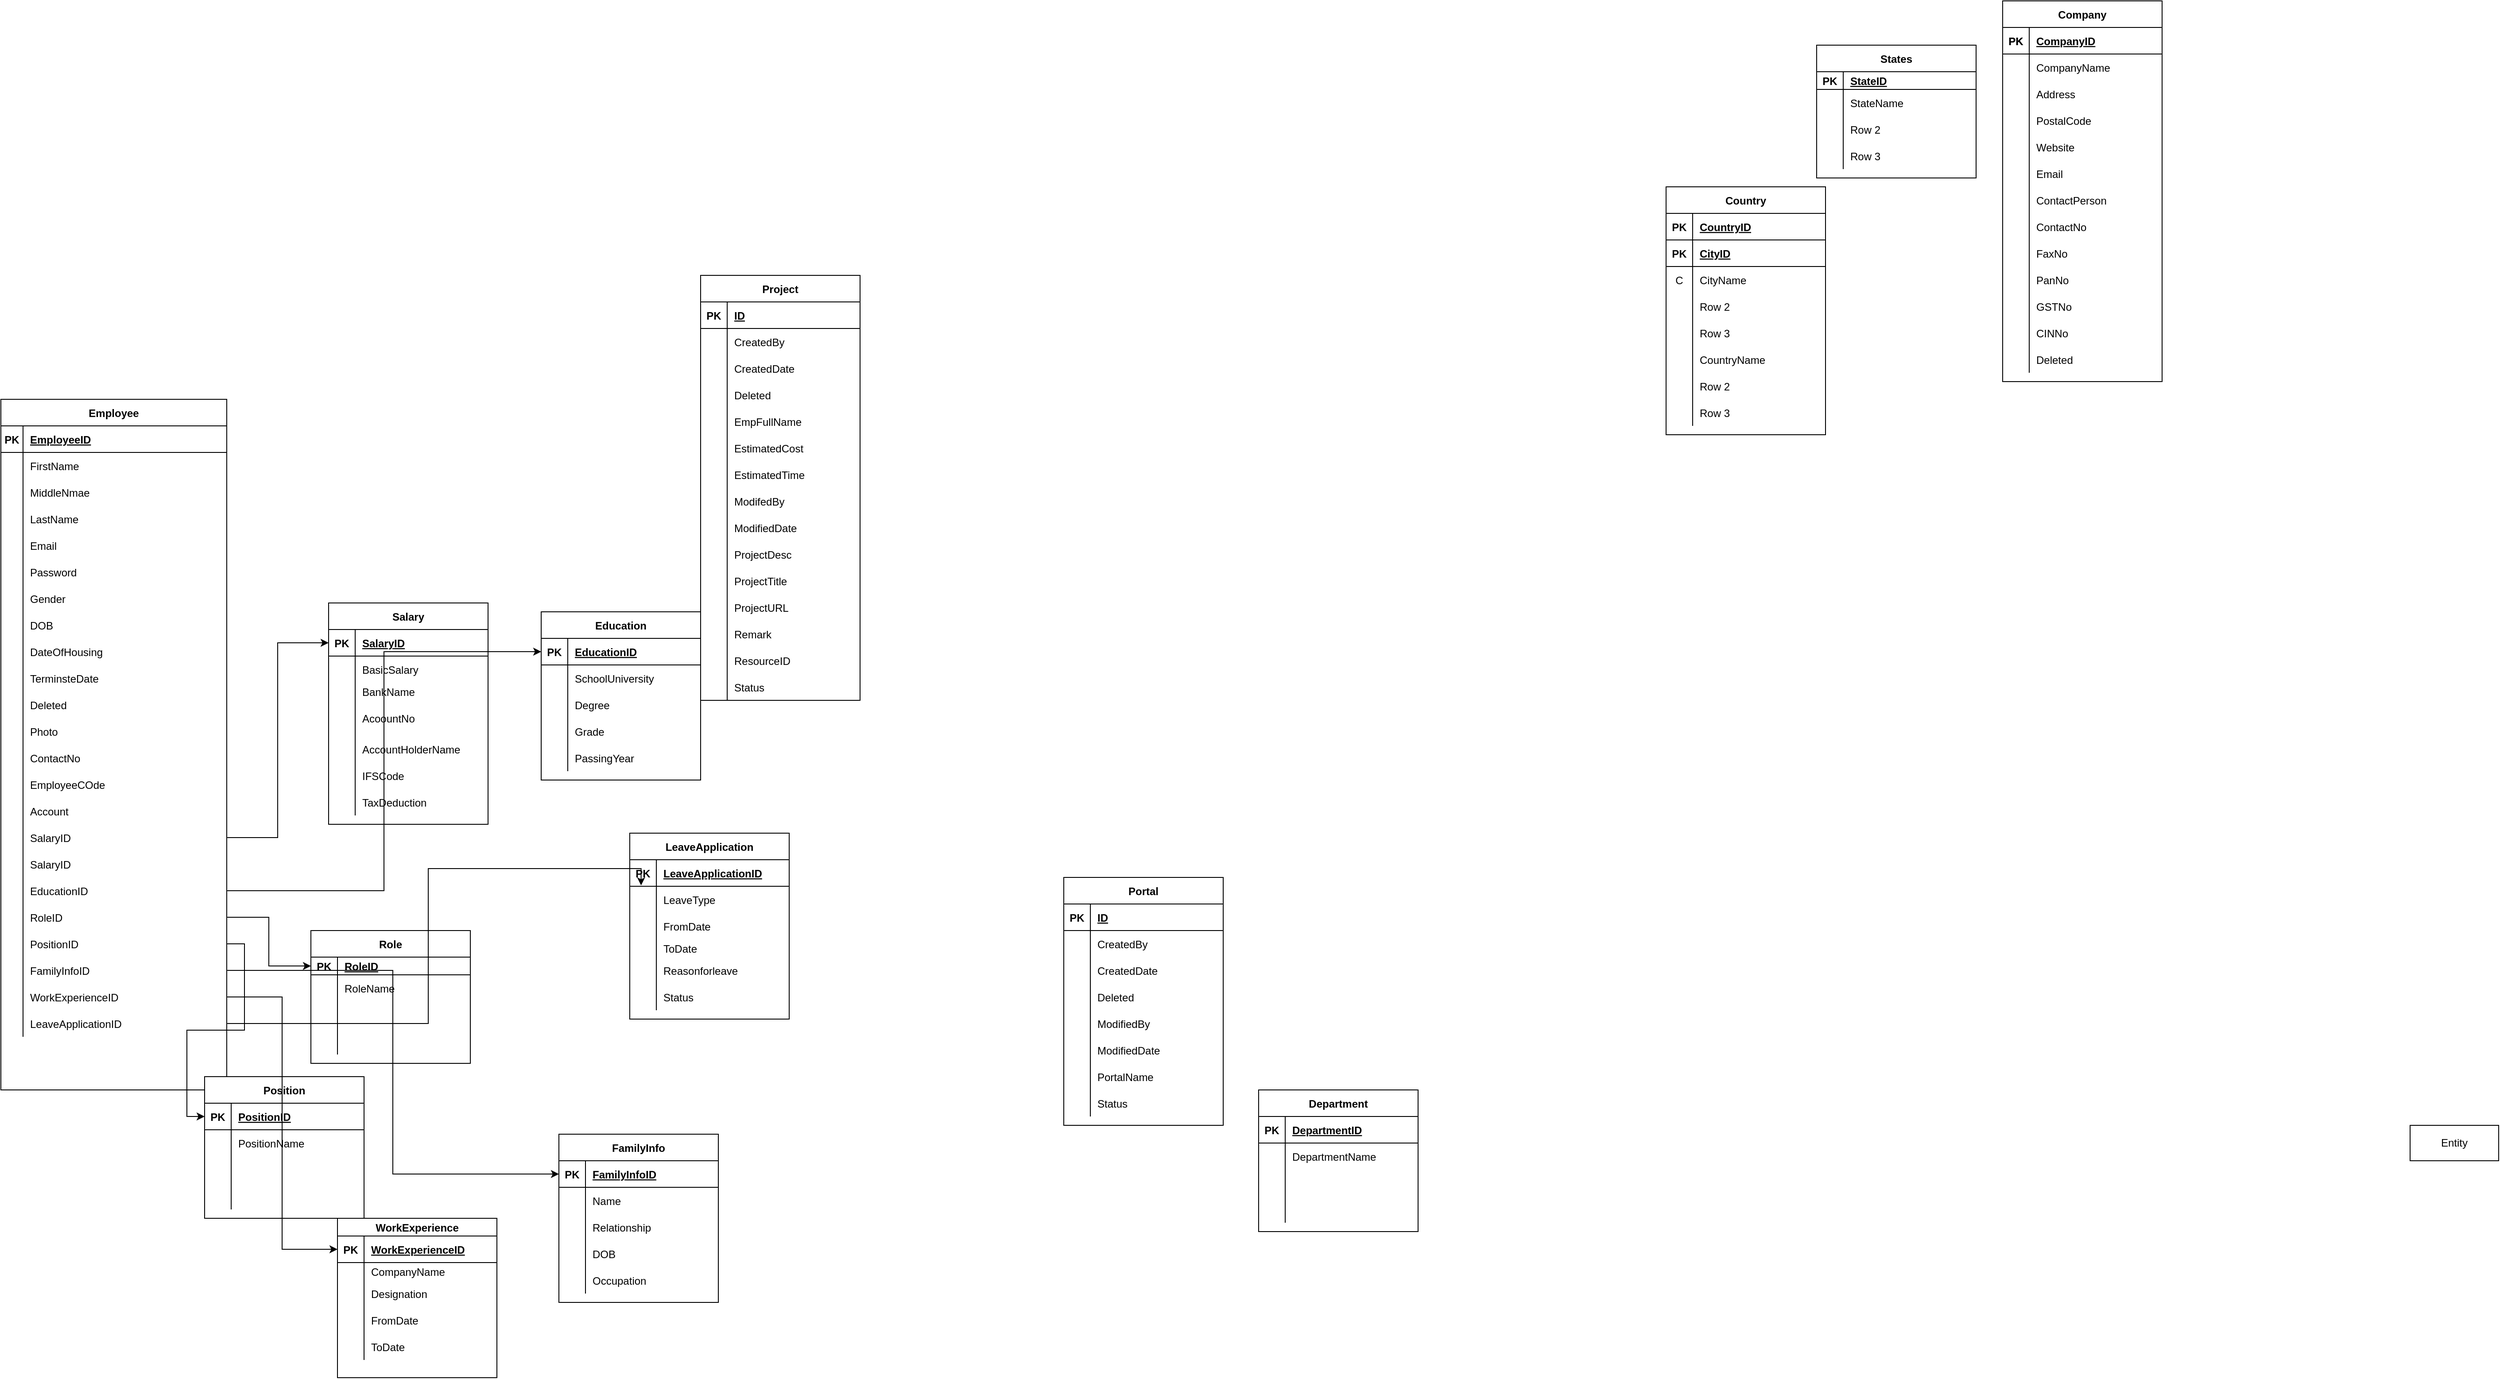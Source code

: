 <mxfile version="15.9.4" type="github">
  <diagram id="R2lEEEUBdFMjLlhIrx00" name="Page-1">
    <mxGraphModel dx="1888" dy="2689" grid="1" gridSize="10" guides="1" tooltips="1" connect="1" arrows="1" fold="1" page="1" pageScale="1" pageWidth="850" pageHeight="1100" math="0" shadow="0" extFonts="Permanent Marker^https://fonts.googleapis.com/css?family=Permanent+Marker">
      <root>
        <mxCell id="0" />
        <mxCell id="1" parent="0" />
        <mxCell id="6EJgdR6fvKeB4VBV-BCk-1" value="Employee" style="shape=table;startSize=30;container=1;collapsible=1;childLayout=tableLayout;fixedRows=1;rowLines=0;fontStyle=1;align=center;resizeLast=1;" vertex="1" parent="1">
          <mxGeometry x="-370" y="-1080" width="255" height="780" as="geometry" />
        </mxCell>
        <mxCell id="6EJgdR6fvKeB4VBV-BCk-2" value="" style="shape=partialRectangle;collapsible=0;dropTarget=0;pointerEvents=0;fillColor=none;top=0;left=0;bottom=1;right=0;points=[[0,0.5],[1,0.5]];portConstraint=eastwest;" vertex="1" parent="6EJgdR6fvKeB4VBV-BCk-1">
          <mxGeometry y="30" width="255" height="30" as="geometry" />
        </mxCell>
        <mxCell id="6EJgdR6fvKeB4VBV-BCk-3" value="PK" style="shape=partialRectangle;connectable=0;fillColor=none;top=0;left=0;bottom=0;right=0;fontStyle=1;overflow=hidden;" vertex="1" parent="6EJgdR6fvKeB4VBV-BCk-2">
          <mxGeometry width="25" height="30" as="geometry">
            <mxRectangle width="25" height="30" as="alternateBounds" />
          </mxGeometry>
        </mxCell>
        <mxCell id="6EJgdR6fvKeB4VBV-BCk-4" value="EmployeeID" style="shape=partialRectangle;connectable=0;fillColor=none;top=0;left=0;bottom=0;right=0;align=left;spacingLeft=6;fontStyle=5;overflow=hidden;" vertex="1" parent="6EJgdR6fvKeB4VBV-BCk-2">
          <mxGeometry x="25" width="230" height="30" as="geometry">
            <mxRectangle width="230" height="30" as="alternateBounds" />
          </mxGeometry>
        </mxCell>
        <mxCell id="6EJgdR6fvKeB4VBV-BCk-5" value="" style="shape=partialRectangle;collapsible=0;dropTarget=0;pointerEvents=0;fillColor=none;top=0;left=0;bottom=0;right=0;points=[[0,0.5],[1,0.5]];portConstraint=eastwest;" vertex="1" parent="6EJgdR6fvKeB4VBV-BCk-1">
          <mxGeometry y="60" width="255" height="30" as="geometry" />
        </mxCell>
        <mxCell id="6EJgdR6fvKeB4VBV-BCk-6" value="" style="shape=partialRectangle;connectable=0;fillColor=none;top=0;left=0;bottom=0;right=0;editable=1;overflow=hidden;" vertex="1" parent="6EJgdR6fvKeB4VBV-BCk-5">
          <mxGeometry width="25" height="30" as="geometry">
            <mxRectangle width="25" height="30" as="alternateBounds" />
          </mxGeometry>
        </mxCell>
        <mxCell id="6EJgdR6fvKeB4VBV-BCk-7" value="FirstName" style="shape=partialRectangle;connectable=0;fillColor=none;top=0;left=0;bottom=0;right=0;align=left;spacingLeft=6;overflow=hidden;" vertex="1" parent="6EJgdR6fvKeB4VBV-BCk-5">
          <mxGeometry x="25" width="230" height="30" as="geometry">
            <mxRectangle width="230" height="30" as="alternateBounds" />
          </mxGeometry>
        </mxCell>
        <mxCell id="6EJgdR6fvKeB4VBV-BCk-8" value="" style="shape=partialRectangle;collapsible=0;dropTarget=0;pointerEvents=0;fillColor=none;top=0;left=0;bottom=0;right=0;points=[[0,0.5],[1,0.5]];portConstraint=eastwest;" vertex="1" parent="6EJgdR6fvKeB4VBV-BCk-1">
          <mxGeometry y="90" width="255" height="30" as="geometry" />
        </mxCell>
        <mxCell id="6EJgdR6fvKeB4VBV-BCk-9" value="" style="shape=partialRectangle;connectable=0;fillColor=none;top=0;left=0;bottom=0;right=0;editable=1;overflow=hidden;" vertex="1" parent="6EJgdR6fvKeB4VBV-BCk-8">
          <mxGeometry width="25" height="30" as="geometry">
            <mxRectangle width="25" height="30" as="alternateBounds" />
          </mxGeometry>
        </mxCell>
        <mxCell id="6EJgdR6fvKeB4VBV-BCk-10" value="MiddleNmae" style="shape=partialRectangle;connectable=0;fillColor=none;top=0;left=0;bottom=0;right=0;align=left;spacingLeft=6;overflow=hidden;" vertex="1" parent="6EJgdR6fvKeB4VBV-BCk-8">
          <mxGeometry x="25" width="230" height="30" as="geometry">
            <mxRectangle width="230" height="30" as="alternateBounds" />
          </mxGeometry>
        </mxCell>
        <mxCell id="6EJgdR6fvKeB4VBV-BCk-11" value="" style="shape=partialRectangle;collapsible=0;dropTarget=0;pointerEvents=0;fillColor=none;top=0;left=0;bottom=0;right=0;points=[[0,0.5],[1,0.5]];portConstraint=eastwest;" vertex="1" parent="6EJgdR6fvKeB4VBV-BCk-1">
          <mxGeometry y="120" width="255" height="30" as="geometry" />
        </mxCell>
        <mxCell id="6EJgdR6fvKeB4VBV-BCk-12" value="" style="shape=partialRectangle;connectable=0;fillColor=none;top=0;left=0;bottom=0;right=0;editable=1;overflow=hidden;" vertex="1" parent="6EJgdR6fvKeB4VBV-BCk-11">
          <mxGeometry width="25" height="30" as="geometry">
            <mxRectangle width="25" height="30" as="alternateBounds" />
          </mxGeometry>
        </mxCell>
        <mxCell id="6EJgdR6fvKeB4VBV-BCk-13" value="LastName" style="shape=partialRectangle;connectable=0;fillColor=none;top=0;left=0;bottom=0;right=0;align=left;spacingLeft=6;overflow=hidden;" vertex="1" parent="6EJgdR6fvKeB4VBV-BCk-11">
          <mxGeometry x="25" width="230" height="30" as="geometry">
            <mxRectangle width="230" height="30" as="alternateBounds" />
          </mxGeometry>
        </mxCell>
        <mxCell id="6EJgdR6fvKeB4VBV-BCk-14" value="" style="shape=partialRectangle;collapsible=0;dropTarget=0;pointerEvents=0;fillColor=none;top=0;left=0;bottom=0;right=0;points=[[0,0.5],[1,0.5]];portConstraint=eastwest;" vertex="1" parent="6EJgdR6fvKeB4VBV-BCk-1">
          <mxGeometry y="150" width="255" height="30" as="geometry" />
        </mxCell>
        <mxCell id="6EJgdR6fvKeB4VBV-BCk-15" value="" style="shape=partialRectangle;connectable=0;fillColor=none;top=0;left=0;bottom=0;right=0;editable=1;overflow=hidden;" vertex="1" parent="6EJgdR6fvKeB4VBV-BCk-14">
          <mxGeometry width="25" height="30" as="geometry">
            <mxRectangle width="25" height="30" as="alternateBounds" />
          </mxGeometry>
        </mxCell>
        <mxCell id="6EJgdR6fvKeB4VBV-BCk-16" value="Email" style="shape=partialRectangle;connectable=0;fillColor=none;top=0;left=0;bottom=0;right=0;align=left;spacingLeft=6;overflow=hidden;" vertex="1" parent="6EJgdR6fvKeB4VBV-BCk-14">
          <mxGeometry x="25" width="230" height="30" as="geometry">
            <mxRectangle width="230" height="30" as="alternateBounds" />
          </mxGeometry>
        </mxCell>
        <mxCell id="6EJgdR6fvKeB4VBV-BCk-17" value="" style="shape=partialRectangle;collapsible=0;dropTarget=0;pointerEvents=0;fillColor=none;top=0;left=0;bottom=0;right=0;points=[[0,0.5],[1,0.5]];portConstraint=eastwest;" vertex="1" parent="6EJgdR6fvKeB4VBV-BCk-1">
          <mxGeometry y="180" width="255" height="30" as="geometry" />
        </mxCell>
        <mxCell id="6EJgdR6fvKeB4VBV-BCk-18" value="" style="shape=partialRectangle;connectable=0;fillColor=none;top=0;left=0;bottom=0;right=0;editable=1;overflow=hidden;" vertex="1" parent="6EJgdR6fvKeB4VBV-BCk-17">
          <mxGeometry width="25" height="30" as="geometry">
            <mxRectangle width="25" height="30" as="alternateBounds" />
          </mxGeometry>
        </mxCell>
        <mxCell id="6EJgdR6fvKeB4VBV-BCk-19" value="Password" style="shape=partialRectangle;connectable=0;fillColor=none;top=0;left=0;bottom=0;right=0;align=left;spacingLeft=6;overflow=hidden;" vertex="1" parent="6EJgdR6fvKeB4VBV-BCk-17">
          <mxGeometry x="25" width="230" height="30" as="geometry">
            <mxRectangle width="230" height="30" as="alternateBounds" />
          </mxGeometry>
        </mxCell>
        <mxCell id="6EJgdR6fvKeB4VBV-BCk-20" value="" style="shape=partialRectangle;collapsible=0;dropTarget=0;pointerEvents=0;fillColor=none;top=0;left=0;bottom=0;right=0;points=[[0,0.5],[1,0.5]];portConstraint=eastwest;" vertex="1" parent="6EJgdR6fvKeB4VBV-BCk-1">
          <mxGeometry y="210" width="255" height="30" as="geometry" />
        </mxCell>
        <mxCell id="6EJgdR6fvKeB4VBV-BCk-21" value="" style="shape=partialRectangle;connectable=0;fillColor=none;top=0;left=0;bottom=0;right=0;editable=1;overflow=hidden;" vertex="1" parent="6EJgdR6fvKeB4VBV-BCk-20">
          <mxGeometry width="25" height="30" as="geometry">
            <mxRectangle width="25" height="30" as="alternateBounds" />
          </mxGeometry>
        </mxCell>
        <mxCell id="6EJgdR6fvKeB4VBV-BCk-22" value="Gender" style="shape=partialRectangle;connectable=0;fillColor=none;top=0;left=0;bottom=0;right=0;align=left;spacingLeft=6;overflow=hidden;" vertex="1" parent="6EJgdR6fvKeB4VBV-BCk-20">
          <mxGeometry x="25" width="230" height="30" as="geometry">
            <mxRectangle width="230" height="30" as="alternateBounds" />
          </mxGeometry>
        </mxCell>
        <mxCell id="6EJgdR6fvKeB4VBV-BCk-23" value="" style="shape=partialRectangle;collapsible=0;dropTarget=0;pointerEvents=0;fillColor=none;top=0;left=0;bottom=0;right=0;points=[[0,0.5],[1,0.5]];portConstraint=eastwest;" vertex="1" parent="6EJgdR6fvKeB4VBV-BCk-1">
          <mxGeometry y="240" width="255" height="30" as="geometry" />
        </mxCell>
        <mxCell id="6EJgdR6fvKeB4VBV-BCk-24" value="" style="shape=partialRectangle;connectable=0;fillColor=none;top=0;left=0;bottom=0;right=0;editable=1;overflow=hidden;" vertex="1" parent="6EJgdR6fvKeB4VBV-BCk-23">
          <mxGeometry width="25" height="30" as="geometry">
            <mxRectangle width="25" height="30" as="alternateBounds" />
          </mxGeometry>
        </mxCell>
        <mxCell id="6EJgdR6fvKeB4VBV-BCk-25" value="DOB" style="shape=partialRectangle;connectable=0;fillColor=none;top=0;left=0;bottom=0;right=0;align=left;spacingLeft=6;overflow=hidden;" vertex="1" parent="6EJgdR6fvKeB4VBV-BCk-23">
          <mxGeometry x="25" width="230" height="30" as="geometry">
            <mxRectangle width="230" height="30" as="alternateBounds" />
          </mxGeometry>
        </mxCell>
        <mxCell id="6EJgdR6fvKeB4VBV-BCk-26" value="" style="shape=partialRectangle;collapsible=0;dropTarget=0;pointerEvents=0;fillColor=none;top=0;left=0;bottom=0;right=0;points=[[0,0.5],[1,0.5]];portConstraint=eastwest;" vertex="1" parent="6EJgdR6fvKeB4VBV-BCk-1">
          <mxGeometry y="270" width="255" height="30" as="geometry" />
        </mxCell>
        <mxCell id="6EJgdR6fvKeB4VBV-BCk-27" value="" style="shape=partialRectangle;connectable=0;fillColor=none;top=0;left=0;bottom=0;right=0;editable=1;overflow=hidden;" vertex="1" parent="6EJgdR6fvKeB4VBV-BCk-26">
          <mxGeometry width="25" height="30" as="geometry">
            <mxRectangle width="25" height="30" as="alternateBounds" />
          </mxGeometry>
        </mxCell>
        <mxCell id="6EJgdR6fvKeB4VBV-BCk-28" value="DateOfHousing" style="shape=partialRectangle;connectable=0;fillColor=none;top=0;left=0;bottom=0;right=0;align=left;spacingLeft=6;overflow=hidden;" vertex="1" parent="6EJgdR6fvKeB4VBV-BCk-26">
          <mxGeometry x="25" width="230" height="30" as="geometry">
            <mxRectangle width="230" height="30" as="alternateBounds" />
          </mxGeometry>
        </mxCell>
        <mxCell id="6EJgdR6fvKeB4VBV-BCk-29" value="" style="shape=partialRectangle;collapsible=0;dropTarget=0;pointerEvents=0;fillColor=none;top=0;left=0;bottom=0;right=0;points=[[0,0.5],[1,0.5]];portConstraint=eastwest;" vertex="1" parent="6EJgdR6fvKeB4VBV-BCk-1">
          <mxGeometry y="300" width="255" height="30" as="geometry" />
        </mxCell>
        <mxCell id="6EJgdR6fvKeB4VBV-BCk-30" value="" style="shape=partialRectangle;connectable=0;fillColor=none;top=0;left=0;bottom=0;right=0;editable=1;overflow=hidden;" vertex="1" parent="6EJgdR6fvKeB4VBV-BCk-29">
          <mxGeometry width="25" height="30" as="geometry">
            <mxRectangle width="25" height="30" as="alternateBounds" />
          </mxGeometry>
        </mxCell>
        <mxCell id="6EJgdR6fvKeB4VBV-BCk-31" value="TerminsteDate" style="shape=partialRectangle;connectable=0;fillColor=none;top=0;left=0;bottom=0;right=0;align=left;spacingLeft=6;overflow=hidden;" vertex="1" parent="6EJgdR6fvKeB4VBV-BCk-29">
          <mxGeometry x="25" width="230" height="30" as="geometry">
            <mxRectangle width="230" height="30" as="alternateBounds" />
          </mxGeometry>
        </mxCell>
        <mxCell id="6EJgdR6fvKeB4VBV-BCk-32" value="" style="shape=partialRectangle;collapsible=0;dropTarget=0;pointerEvents=0;fillColor=none;top=0;left=0;bottom=0;right=0;points=[[0,0.5],[1,0.5]];portConstraint=eastwest;" vertex="1" parent="6EJgdR6fvKeB4VBV-BCk-1">
          <mxGeometry y="330" width="255" height="30" as="geometry" />
        </mxCell>
        <mxCell id="6EJgdR6fvKeB4VBV-BCk-33" value="" style="shape=partialRectangle;connectable=0;fillColor=none;top=0;left=0;bottom=0;right=0;editable=1;overflow=hidden;" vertex="1" parent="6EJgdR6fvKeB4VBV-BCk-32">
          <mxGeometry width="25" height="30" as="geometry">
            <mxRectangle width="25" height="30" as="alternateBounds" />
          </mxGeometry>
        </mxCell>
        <mxCell id="6EJgdR6fvKeB4VBV-BCk-34" value="Deleted" style="shape=partialRectangle;connectable=0;fillColor=none;top=0;left=0;bottom=0;right=0;align=left;spacingLeft=6;overflow=hidden;" vertex="1" parent="6EJgdR6fvKeB4VBV-BCk-32">
          <mxGeometry x="25" width="230" height="30" as="geometry">
            <mxRectangle width="230" height="30" as="alternateBounds" />
          </mxGeometry>
        </mxCell>
        <mxCell id="6EJgdR6fvKeB4VBV-BCk-35" value="" style="shape=partialRectangle;collapsible=0;dropTarget=0;pointerEvents=0;fillColor=none;top=0;left=0;bottom=0;right=0;points=[[0,0.5],[1,0.5]];portConstraint=eastwest;" vertex="1" parent="6EJgdR6fvKeB4VBV-BCk-1">
          <mxGeometry y="360" width="255" height="30" as="geometry" />
        </mxCell>
        <mxCell id="6EJgdR6fvKeB4VBV-BCk-36" value="" style="shape=partialRectangle;connectable=0;fillColor=none;top=0;left=0;bottom=0;right=0;editable=1;overflow=hidden;" vertex="1" parent="6EJgdR6fvKeB4VBV-BCk-35">
          <mxGeometry width="25" height="30" as="geometry">
            <mxRectangle width="25" height="30" as="alternateBounds" />
          </mxGeometry>
        </mxCell>
        <mxCell id="6EJgdR6fvKeB4VBV-BCk-37" value="Photo" style="shape=partialRectangle;connectable=0;fillColor=none;top=0;left=0;bottom=0;right=0;align=left;spacingLeft=6;overflow=hidden;" vertex="1" parent="6EJgdR6fvKeB4VBV-BCk-35">
          <mxGeometry x="25" width="230" height="30" as="geometry">
            <mxRectangle width="230" height="30" as="alternateBounds" />
          </mxGeometry>
        </mxCell>
        <mxCell id="6EJgdR6fvKeB4VBV-BCk-38" value="" style="shape=partialRectangle;collapsible=0;dropTarget=0;pointerEvents=0;fillColor=none;top=0;left=0;bottom=0;right=0;points=[[0,0.5],[1,0.5]];portConstraint=eastwest;" vertex="1" parent="6EJgdR6fvKeB4VBV-BCk-1">
          <mxGeometry y="390" width="255" height="30" as="geometry" />
        </mxCell>
        <mxCell id="6EJgdR6fvKeB4VBV-BCk-39" value="" style="shape=partialRectangle;connectable=0;fillColor=none;top=0;left=0;bottom=0;right=0;editable=1;overflow=hidden;" vertex="1" parent="6EJgdR6fvKeB4VBV-BCk-38">
          <mxGeometry width="25" height="30" as="geometry">
            <mxRectangle width="25" height="30" as="alternateBounds" />
          </mxGeometry>
        </mxCell>
        <mxCell id="6EJgdR6fvKeB4VBV-BCk-40" value="ContactNo" style="shape=partialRectangle;connectable=0;fillColor=none;top=0;left=0;bottom=0;right=0;align=left;spacingLeft=6;overflow=hidden;" vertex="1" parent="6EJgdR6fvKeB4VBV-BCk-38">
          <mxGeometry x="25" width="230" height="30" as="geometry">
            <mxRectangle width="230" height="30" as="alternateBounds" />
          </mxGeometry>
        </mxCell>
        <mxCell id="6EJgdR6fvKeB4VBV-BCk-41" value="" style="shape=partialRectangle;collapsible=0;dropTarget=0;pointerEvents=0;fillColor=none;top=0;left=0;bottom=0;right=0;points=[[0,0.5],[1,0.5]];portConstraint=eastwest;" vertex="1" parent="6EJgdR6fvKeB4VBV-BCk-1">
          <mxGeometry y="420" width="255" height="30" as="geometry" />
        </mxCell>
        <mxCell id="6EJgdR6fvKeB4VBV-BCk-42" value="" style="shape=partialRectangle;connectable=0;fillColor=none;top=0;left=0;bottom=0;right=0;editable=1;overflow=hidden;" vertex="1" parent="6EJgdR6fvKeB4VBV-BCk-41">
          <mxGeometry width="25" height="30" as="geometry">
            <mxRectangle width="25" height="30" as="alternateBounds" />
          </mxGeometry>
        </mxCell>
        <mxCell id="6EJgdR6fvKeB4VBV-BCk-43" value="EmployeeCOde" style="shape=partialRectangle;connectable=0;fillColor=none;top=0;left=0;bottom=0;right=0;align=left;spacingLeft=6;overflow=hidden;" vertex="1" parent="6EJgdR6fvKeB4VBV-BCk-41">
          <mxGeometry x="25" width="230" height="30" as="geometry">
            <mxRectangle width="230" height="30" as="alternateBounds" />
          </mxGeometry>
        </mxCell>
        <mxCell id="6EJgdR6fvKeB4VBV-BCk-44" value="" style="shape=partialRectangle;collapsible=0;dropTarget=0;pointerEvents=0;fillColor=none;top=0;left=0;bottom=0;right=0;points=[[0,0.5],[1,0.5]];portConstraint=eastwest;" vertex="1" parent="6EJgdR6fvKeB4VBV-BCk-1">
          <mxGeometry y="450" width="255" height="30" as="geometry" />
        </mxCell>
        <mxCell id="6EJgdR6fvKeB4VBV-BCk-45" value="" style="shape=partialRectangle;connectable=0;fillColor=none;top=0;left=0;bottom=0;right=0;editable=1;overflow=hidden;" vertex="1" parent="6EJgdR6fvKeB4VBV-BCk-44">
          <mxGeometry width="25" height="30" as="geometry">
            <mxRectangle width="25" height="30" as="alternateBounds" />
          </mxGeometry>
        </mxCell>
        <mxCell id="6EJgdR6fvKeB4VBV-BCk-46" value="Account" style="shape=partialRectangle;connectable=0;fillColor=none;top=0;left=0;bottom=0;right=0;align=left;spacingLeft=6;overflow=hidden;" vertex="1" parent="6EJgdR6fvKeB4VBV-BCk-44">
          <mxGeometry x="25" width="230" height="30" as="geometry">
            <mxRectangle width="230" height="30" as="alternateBounds" />
          </mxGeometry>
        </mxCell>
        <mxCell id="6EJgdR6fvKeB4VBV-BCk-47" value="" style="shape=partialRectangle;collapsible=0;dropTarget=0;pointerEvents=0;fillColor=none;top=0;left=0;bottom=0;right=0;points=[[0,0.5],[1,0.5]];portConstraint=eastwest;" vertex="1" parent="6EJgdR6fvKeB4VBV-BCk-1">
          <mxGeometry y="480" width="255" height="30" as="geometry" />
        </mxCell>
        <mxCell id="6EJgdR6fvKeB4VBV-BCk-48" value="" style="shape=partialRectangle;connectable=0;fillColor=none;top=0;left=0;bottom=0;right=0;editable=1;overflow=hidden;" vertex="1" parent="6EJgdR6fvKeB4VBV-BCk-47">
          <mxGeometry width="25" height="30" as="geometry">
            <mxRectangle width="25" height="30" as="alternateBounds" />
          </mxGeometry>
        </mxCell>
        <mxCell id="6EJgdR6fvKeB4VBV-BCk-49" value="SalaryID" style="shape=partialRectangle;connectable=0;fillColor=none;top=0;left=0;bottom=0;right=0;align=left;spacingLeft=6;overflow=hidden;" vertex="1" parent="6EJgdR6fvKeB4VBV-BCk-47">
          <mxGeometry x="25" width="230" height="30" as="geometry">
            <mxRectangle width="230" height="30" as="alternateBounds" />
          </mxGeometry>
        </mxCell>
        <mxCell id="6EJgdR6fvKeB4VBV-BCk-354" value="" style="shape=partialRectangle;collapsible=0;dropTarget=0;pointerEvents=0;fillColor=none;top=0;left=0;bottom=0;right=0;points=[[0,0.5],[1,0.5]];portConstraint=eastwest;" vertex="1" parent="6EJgdR6fvKeB4VBV-BCk-1">
          <mxGeometry y="510" width="255" height="30" as="geometry" />
        </mxCell>
        <mxCell id="6EJgdR6fvKeB4VBV-BCk-355" value="" style="shape=partialRectangle;connectable=0;fillColor=none;top=0;left=0;bottom=0;right=0;editable=1;overflow=hidden;" vertex="1" parent="6EJgdR6fvKeB4VBV-BCk-354">
          <mxGeometry width="25" height="30" as="geometry">
            <mxRectangle width="25" height="30" as="alternateBounds" />
          </mxGeometry>
        </mxCell>
        <mxCell id="6EJgdR6fvKeB4VBV-BCk-356" value="SalaryID" style="shape=partialRectangle;connectable=0;fillColor=none;top=0;left=0;bottom=0;right=0;align=left;spacingLeft=6;overflow=hidden;" vertex="1" parent="6EJgdR6fvKeB4VBV-BCk-354">
          <mxGeometry x="25" width="230" height="30" as="geometry">
            <mxRectangle width="230" height="30" as="alternateBounds" />
          </mxGeometry>
        </mxCell>
        <mxCell id="6EJgdR6fvKeB4VBV-BCk-50" value="" style="shape=partialRectangle;collapsible=0;dropTarget=0;pointerEvents=0;fillColor=none;top=0;left=0;bottom=0;right=0;points=[[0,0.5],[1,0.5]];portConstraint=eastwest;" vertex="1" parent="6EJgdR6fvKeB4VBV-BCk-1">
          <mxGeometry y="540" width="255" height="30" as="geometry" />
        </mxCell>
        <mxCell id="6EJgdR6fvKeB4VBV-BCk-51" value="" style="shape=partialRectangle;connectable=0;fillColor=none;top=0;left=0;bottom=0;right=0;editable=1;overflow=hidden;" vertex="1" parent="6EJgdR6fvKeB4VBV-BCk-50">
          <mxGeometry width="25" height="30" as="geometry">
            <mxRectangle width="25" height="30" as="alternateBounds" />
          </mxGeometry>
        </mxCell>
        <mxCell id="6EJgdR6fvKeB4VBV-BCk-52" value="EducationID" style="shape=partialRectangle;connectable=0;fillColor=none;top=0;left=0;bottom=0;right=0;align=left;spacingLeft=6;overflow=hidden;" vertex="1" parent="6EJgdR6fvKeB4VBV-BCk-50">
          <mxGeometry x="25" width="230" height="30" as="geometry">
            <mxRectangle width="230" height="30" as="alternateBounds" />
          </mxGeometry>
        </mxCell>
        <mxCell id="6EJgdR6fvKeB4VBV-BCk-53" value="" style="shape=partialRectangle;collapsible=0;dropTarget=0;pointerEvents=0;fillColor=none;top=0;left=0;bottom=0;right=0;points=[[0,0.5],[1,0.5]];portConstraint=eastwest;" vertex="1" parent="6EJgdR6fvKeB4VBV-BCk-1">
          <mxGeometry y="570" width="255" height="30" as="geometry" />
        </mxCell>
        <mxCell id="6EJgdR6fvKeB4VBV-BCk-54" value="" style="shape=partialRectangle;connectable=0;fillColor=none;top=0;left=0;bottom=0;right=0;editable=1;overflow=hidden;" vertex="1" parent="6EJgdR6fvKeB4VBV-BCk-53">
          <mxGeometry width="25" height="30" as="geometry">
            <mxRectangle width="25" height="30" as="alternateBounds" />
          </mxGeometry>
        </mxCell>
        <mxCell id="6EJgdR6fvKeB4VBV-BCk-55" value="RoleID" style="shape=partialRectangle;connectable=0;fillColor=none;top=0;left=0;bottom=0;right=0;align=left;spacingLeft=6;overflow=hidden;" vertex="1" parent="6EJgdR6fvKeB4VBV-BCk-53">
          <mxGeometry x="25" width="230" height="30" as="geometry">
            <mxRectangle width="230" height="30" as="alternateBounds" />
          </mxGeometry>
        </mxCell>
        <mxCell id="6EJgdR6fvKeB4VBV-BCk-351" value="" style="shape=partialRectangle;collapsible=0;dropTarget=0;pointerEvents=0;fillColor=none;top=0;left=0;bottom=0;right=0;points=[[0,0.5],[1,0.5]];portConstraint=eastwest;" vertex="1" parent="6EJgdR6fvKeB4VBV-BCk-1">
          <mxGeometry y="600" width="255" height="30" as="geometry" />
        </mxCell>
        <mxCell id="6EJgdR6fvKeB4VBV-BCk-352" value="" style="shape=partialRectangle;connectable=0;fillColor=none;top=0;left=0;bottom=0;right=0;editable=1;overflow=hidden;" vertex="1" parent="6EJgdR6fvKeB4VBV-BCk-351">
          <mxGeometry width="25" height="30" as="geometry">
            <mxRectangle width="25" height="30" as="alternateBounds" />
          </mxGeometry>
        </mxCell>
        <mxCell id="6EJgdR6fvKeB4VBV-BCk-353" value="PositionID" style="shape=partialRectangle;connectable=0;fillColor=none;top=0;left=0;bottom=0;right=0;align=left;spacingLeft=6;overflow=hidden;" vertex="1" parent="6EJgdR6fvKeB4VBV-BCk-351">
          <mxGeometry x="25" width="230" height="30" as="geometry">
            <mxRectangle width="230" height="30" as="alternateBounds" />
          </mxGeometry>
        </mxCell>
        <mxCell id="6EJgdR6fvKeB4VBV-BCk-361" value="" style="shape=partialRectangle;collapsible=0;dropTarget=0;pointerEvents=0;fillColor=none;top=0;left=0;bottom=0;right=0;points=[[0,0.5],[1,0.5]];portConstraint=eastwest;" vertex="1" parent="6EJgdR6fvKeB4VBV-BCk-1">
          <mxGeometry y="630" width="255" height="30" as="geometry" />
        </mxCell>
        <mxCell id="6EJgdR6fvKeB4VBV-BCk-362" value="" style="shape=partialRectangle;connectable=0;fillColor=none;top=0;left=0;bottom=0;right=0;editable=1;overflow=hidden;" vertex="1" parent="6EJgdR6fvKeB4VBV-BCk-361">
          <mxGeometry width="25" height="30" as="geometry">
            <mxRectangle width="25" height="30" as="alternateBounds" />
          </mxGeometry>
        </mxCell>
        <mxCell id="6EJgdR6fvKeB4VBV-BCk-363" value="FamilyInfoID" style="shape=partialRectangle;connectable=0;fillColor=none;top=0;left=0;bottom=0;right=0;align=left;spacingLeft=6;overflow=hidden;" vertex="1" parent="6EJgdR6fvKeB4VBV-BCk-361">
          <mxGeometry x="25" width="230" height="30" as="geometry">
            <mxRectangle width="230" height="30" as="alternateBounds" />
          </mxGeometry>
        </mxCell>
        <mxCell id="6EJgdR6fvKeB4VBV-BCk-365" value="" style="shape=partialRectangle;collapsible=0;dropTarget=0;pointerEvents=0;fillColor=none;top=0;left=0;bottom=0;right=0;points=[[0,0.5],[1,0.5]];portConstraint=eastwest;" vertex="1" parent="6EJgdR6fvKeB4VBV-BCk-1">
          <mxGeometry y="660" width="255" height="30" as="geometry" />
        </mxCell>
        <mxCell id="6EJgdR6fvKeB4VBV-BCk-366" value="" style="shape=partialRectangle;connectable=0;fillColor=none;top=0;left=0;bottom=0;right=0;editable=1;overflow=hidden;" vertex="1" parent="6EJgdR6fvKeB4VBV-BCk-365">
          <mxGeometry width="25" height="30" as="geometry">
            <mxRectangle width="25" height="30" as="alternateBounds" />
          </mxGeometry>
        </mxCell>
        <mxCell id="6EJgdR6fvKeB4VBV-BCk-367" value="WorkExperienceID" style="shape=partialRectangle;connectable=0;fillColor=none;top=0;left=0;bottom=0;right=0;align=left;spacingLeft=6;overflow=hidden;" vertex="1" parent="6EJgdR6fvKeB4VBV-BCk-365">
          <mxGeometry x="25" width="230" height="30" as="geometry">
            <mxRectangle width="230" height="30" as="alternateBounds" />
          </mxGeometry>
        </mxCell>
        <mxCell id="6EJgdR6fvKeB4VBV-BCk-368" value="" style="shape=partialRectangle;collapsible=0;dropTarget=0;pointerEvents=0;fillColor=none;top=0;left=0;bottom=0;right=0;points=[[0,0.5],[1,0.5]];portConstraint=eastwest;" vertex="1" parent="6EJgdR6fvKeB4VBV-BCk-1">
          <mxGeometry y="690" width="255" height="30" as="geometry" />
        </mxCell>
        <mxCell id="6EJgdR6fvKeB4VBV-BCk-369" value="" style="shape=partialRectangle;connectable=0;fillColor=none;top=0;left=0;bottom=0;right=0;editable=1;overflow=hidden;" vertex="1" parent="6EJgdR6fvKeB4VBV-BCk-368">
          <mxGeometry width="25" height="30" as="geometry">
            <mxRectangle width="25" height="30" as="alternateBounds" />
          </mxGeometry>
        </mxCell>
        <mxCell id="6EJgdR6fvKeB4VBV-BCk-370" value="LeaveApplicationID" style="shape=partialRectangle;connectable=0;fillColor=none;top=0;left=0;bottom=0;right=0;align=left;spacingLeft=6;overflow=hidden;" vertex="1" parent="6EJgdR6fvKeB4VBV-BCk-368">
          <mxGeometry x="25" width="230" height="30" as="geometry">
            <mxRectangle width="230" height="30" as="alternateBounds" />
          </mxGeometry>
        </mxCell>
        <mxCell id="6EJgdR6fvKeB4VBV-BCk-56" value="Salary" style="shape=table;startSize=30;container=1;collapsible=1;childLayout=tableLayout;fixedRows=1;rowLines=0;fontStyle=1;align=center;resizeLast=1;" vertex="1" parent="1">
          <mxGeometry y="-850" width="180" height="250" as="geometry" />
        </mxCell>
        <mxCell id="6EJgdR6fvKeB4VBV-BCk-57" value="" style="shape=partialRectangle;collapsible=0;dropTarget=0;pointerEvents=0;fillColor=none;top=0;left=0;bottom=1;right=0;points=[[0,0.5],[1,0.5]];portConstraint=eastwest;" vertex="1" parent="6EJgdR6fvKeB4VBV-BCk-56">
          <mxGeometry y="30" width="180" height="30" as="geometry" />
        </mxCell>
        <mxCell id="6EJgdR6fvKeB4VBV-BCk-58" value="PK" style="shape=partialRectangle;connectable=0;fillColor=none;top=0;left=0;bottom=0;right=0;fontStyle=1;overflow=hidden;" vertex="1" parent="6EJgdR6fvKeB4VBV-BCk-57">
          <mxGeometry width="30" height="30" as="geometry">
            <mxRectangle width="30" height="30" as="alternateBounds" />
          </mxGeometry>
        </mxCell>
        <mxCell id="6EJgdR6fvKeB4VBV-BCk-59" value="SalaryID" style="shape=partialRectangle;connectable=0;fillColor=none;top=0;left=0;bottom=0;right=0;align=left;spacingLeft=6;fontStyle=5;overflow=hidden;" vertex="1" parent="6EJgdR6fvKeB4VBV-BCk-57">
          <mxGeometry x="30" width="150" height="30" as="geometry">
            <mxRectangle width="150" height="30" as="alternateBounds" />
          </mxGeometry>
        </mxCell>
        <mxCell id="6EJgdR6fvKeB4VBV-BCk-60" value="" style="shape=partialRectangle;collapsible=0;dropTarget=0;pointerEvents=0;fillColor=none;top=0;left=0;bottom=0;right=0;points=[[0,0.5],[1,0.5]];portConstraint=eastwest;" vertex="1" parent="6EJgdR6fvKeB4VBV-BCk-56">
          <mxGeometry y="60" width="180" height="30" as="geometry" />
        </mxCell>
        <mxCell id="6EJgdR6fvKeB4VBV-BCk-61" value="" style="shape=partialRectangle;connectable=0;fillColor=none;top=0;left=0;bottom=0;right=0;editable=1;overflow=hidden;" vertex="1" parent="6EJgdR6fvKeB4VBV-BCk-60">
          <mxGeometry width="30" height="30" as="geometry">
            <mxRectangle width="30" height="30" as="alternateBounds" />
          </mxGeometry>
        </mxCell>
        <mxCell id="6EJgdR6fvKeB4VBV-BCk-62" value="BasicSalary" style="shape=partialRectangle;connectable=0;fillColor=none;top=0;left=0;bottom=0;right=0;align=left;spacingLeft=6;overflow=hidden;" vertex="1" parent="6EJgdR6fvKeB4VBV-BCk-60">
          <mxGeometry x="30" width="150" height="30" as="geometry">
            <mxRectangle width="150" height="30" as="alternateBounds" />
          </mxGeometry>
        </mxCell>
        <mxCell id="6EJgdR6fvKeB4VBV-BCk-63" value="" style="shape=partialRectangle;collapsible=0;dropTarget=0;pointerEvents=0;fillColor=none;top=0;left=0;bottom=0;right=0;points=[[0,0.5],[1,0.5]];portConstraint=eastwest;" vertex="1" parent="6EJgdR6fvKeB4VBV-BCk-56">
          <mxGeometry y="90" width="180" height="20" as="geometry" />
        </mxCell>
        <mxCell id="6EJgdR6fvKeB4VBV-BCk-64" value="" style="shape=partialRectangle;connectable=0;fillColor=none;top=0;left=0;bottom=0;right=0;editable=1;overflow=hidden;" vertex="1" parent="6EJgdR6fvKeB4VBV-BCk-63">
          <mxGeometry width="30" height="20" as="geometry">
            <mxRectangle width="30" height="20" as="alternateBounds" />
          </mxGeometry>
        </mxCell>
        <mxCell id="6EJgdR6fvKeB4VBV-BCk-65" value="BankName" style="shape=partialRectangle;connectable=0;fillColor=none;top=0;left=0;bottom=0;right=0;align=left;spacingLeft=6;overflow=hidden;" vertex="1" parent="6EJgdR6fvKeB4VBV-BCk-63">
          <mxGeometry x="30" width="150" height="20" as="geometry">
            <mxRectangle width="150" height="20" as="alternateBounds" />
          </mxGeometry>
        </mxCell>
        <mxCell id="6EJgdR6fvKeB4VBV-BCk-66" value="" style="shape=partialRectangle;collapsible=0;dropTarget=0;pointerEvents=0;fillColor=none;top=0;left=0;bottom=0;right=0;points=[[0,0.5],[1,0.5]];portConstraint=eastwest;" vertex="1" parent="6EJgdR6fvKeB4VBV-BCk-56">
          <mxGeometry y="110" width="180" height="40" as="geometry" />
        </mxCell>
        <mxCell id="6EJgdR6fvKeB4VBV-BCk-67" value="" style="shape=partialRectangle;connectable=0;fillColor=none;top=0;left=0;bottom=0;right=0;editable=1;overflow=hidden;" vertex="1" parent="6EJgdR6fvKeB4VBV-BCk-66">
          <mxGeometry width="30" height="40" as="geometry">
            <mxRectangle width="30" height="40" as="alternateBounds" />
          </mxGeometry>
        </mxCell>
        <mxCell id="6EJgdR6fvKeB4VBV-BCk-68" value="AcoountNo" style="shape=partialRectangle;connectable=0;fillColor=none;top=0;left=0;bottom=0;right=0;align=left;spacingLeft=6;overflow=hidden;" vertex="1" parent="6EJgdR6fvKeB4VBV-BCk-66">
          <mxGeometry x="30" width="150" height="40" as="geometry">
            <mxRectangle width="150" height="40" as="alternateBounds" />
          </mxGeometry>
        </mxCell>
        <mxCell id="6EJgdR6fvKeB4VBV-BCk-69" value="" style="shape=partialRectangle;collapsible=0;dropTarget=0;pointerEvents=0;fillColor=none;top=0;left=0;bottom=0;right=0;points=[[0,0.5],[1,0.5]];portConstraint=eastwest;" vertex="1" parent="6EJgdR6fvKeB4VBV-BCk-56">
          <mxGeometry y="150" width="180" height="30" as="geometry" />
        </mxCell>
        <mxCell id="6EJgdR6fvKeB4VBV-BCk-70" value="" style="shape=partialRectangle;connectable=0;fillColor=none;top=0;left=0;bottom=0;right=0;editable=1;overflow=hidden;" vertex="1" parent="6EJgdR6fvKeB4VBV-BCk-69">
          <mxGeometry width="30" height="30" as="geometry">
            <mxRectangle width="30" height="30" as="alternateBounds" />
          </mxGeometry>
        </mxCell>
        <mxCell id="6EJgdR6fvKeB4VBV-BCk-71" value="AccountHolderName" style="shape=partialRectangle;connectable=0;fillColor=none;top=0;left=0;bottom=0;right=0;align=left;spacingLeft=6;overflow=hidden;" vertex="1" parent="6EJgdR6fvKeB4VBV-BCk-69">
          <mxGeometry x="30" width="150" height="30" as="geometry">
            <mxRectangle width="150" height="30" as="alternateBounds" />
          </mxGeometry>
        </mxCell>
        <mxCell id="6EJgdR6fvKeB4VBV-BCk-72" value="" style="shape=partialRectangle;collapsible=0;dropTarget=0;pointerEvents=0;fillColor=none;top=0;left=0;bottom=0;right=0;points=[[0,0.5],[1,0.5]];portConstraint=eastwest;" vertex="1" parent="6EJgdR6fvKeB4VBV-BCk-56">
          <mxGeometry y="180" width="180" height="30" as="geometry" />
        </mxCell>
        <mxCell id="6EJgdR6fvKeB4VBV-BCk-73" value="" style="shape=partialRectangle;connectable=0;fillColor=none;top=0;left=0;bottom=0;right=0;editable=1;overflow=hidden;" vertex="1" parent="6EJgdR6fvKeB4VBV-BCk-72">
          <mxGeometry width="30" height="30" as="geometry">
            <mxRectangle width="30" height="30" as="alternateBounds" />
          </mxGeometry>
        </mxCell>
        <mxCell id="6EJgdR6fvKeB4VBV-BCk-74" value="IFSCode" style="shape=partialRectangle;connectable=0;fillColor=none;top=0;left=0;bottom=0;right=0;align=left;spacingLeft=6;overflow=hidden;" vertex="1" parent="6EJgdR6fvKeB4VBV-BCk-72">
          <mxGeometry x="30" width="150" height="30" as="geometry">
            <mxRectangle width="150" height="30" as="alternateBounds" />
          </mxGeometry>
        </mxCell>
        <mxCell id="6EJgdR6fvKeB4VBV-BCk-75" value="" style="shape=partialRectangle;collapsible=0;dropTarget=0;pointerEvents=0;fillColor=none;top=0;left=0;bottom=0;right=0;points=[[0,0.5],[1,0.5]];portConstraint=eastwest;" vertex="1" parent="6EJgdR6fvKeB4VBV-BCk-56">
          <mxGeometry y="210" width="180" height="30" as="geometry" />
        </mxCell>
        <mxCell id="6EJgdR6fvKeB4VBV-BCk-76" value="" style="shape=partialRectangle;connectable=0;fillColor=none;top=0;left=0;bottom=0;right=0;editable=1;overflow=hidden;" vertex="1" parent="6EJgdR6fvKeB4VBV-BCk-75">
          <mxGeometry width="30" height="30" as="geometry">
            <mxRectangle width="30" height="30" as="alternateBounds" />
          </mxGeometry>
        </mxCell>
        <mxCell id="6EJgdR6fvKeB4VBV-BCk-77" value="TaxDeduction" style="shape=partialRectangle;connectable=0;fillColor=none;top=0;left=0;bottom=0;right=0;align=left;spacingLeft=6;overflow=hidden;" vertex="1" parent="6EJgdR6fvKeB4VBV-BCk-75">
          <mxGeometry x="30" width="150" height="30" as="geometry">
            <mxRectangle width="150" height="30" as="alternateBounds" />
          </mxGeometry>
        </mxCell>
        <mxCell id="6EJgdR6fvKeB4VBV-BCk-78" value="Education" style="shape=table;startSize=30;container=1;collapsible=1;childLayout=tableLayout;fixedRows=1;rowLines=0;fontStyle=1;align=center;resizeLast=1;" vertex="1" parent="1">
          <mxGeometry x="240" y="-840" width="180" height="190" as="geometry" />
        </mxCell>
        <mxCell id="6EJgdR6fvKeB4VBV-BCk-79" value="" style="shape=partialRectangle;collapsible=0;dropTarget=0;pointerEvents=0;fillColor=none;top=0;left=0;bottom=1;right=0;points=[[0,0.5],[1,0.5]];portConstraint=eastwest;" vertex="1" parent="6EJgdR6fvKeB4VBV-BCk-78">
          <mxGeometry y="30" width="180" height="30" as="geometry" />
        </mxCell>
        <mxCell id="6EJgdR6fvKeB4VBV-BCk-80" value="PK" style="shape=partialRectangle;connectable=0;fillColor=none;top=0;left=0;bottom=0;right=0;fontStyle=1;overflow=hidden;" vertex="1" parent="6EJgdR6fvKeB4VBV-BCk-79">
          <mxGeometry width="30" height="30" as="geometry">
            <mxRectangle width="30" height="30" as="alternateBounds" />
          </mxGeometry>
        </mxCell>
        <mxCell id="6EJgdR6fvKeB4VBV-BCk-81" value="EducationID" style="shape=partialRectangle;connectable=0;fillColor=none;top=0;left=0;bottom=0;right=0;align=left;spacingLeft=6;fontStyle=5;overflow=hidden;" vertex="1" parent="6EJgdR6fvKeB4VBV-BCk-79">
          <mxGeometry x="30" width="150" height="30" as="geometry">
            <mxRectangle width="150" height="30" as="alternateBounds" />
          </mxGeometry>
        </mxCell>
        <mxCell id="6EJgdR6fvKeB4VBV-BCk-82" value="" style="shape=partialRectangle;collapsible=0;dropTarget=0;pointerEvents=0;fillColor=none;top=0;left=0;bottom=0;right=0;points=[[0,0.5],[1,0.5]];portConstraint=eastwest;" vertex="1" parent="6EJgdR6fvKeB4VBV-BCk-78">
          <mxGeometry y="60" width="180" height="30" as="geometry" />
        </mxCell>
        <mxCell id="6EJgdR6fvKeB4VBV-BCk-83" value="" style="shape=partialRectangle;connectable=0;fillColor=none;top=0;left=0;bottom=0;right=0;editable=1;overflow=hidden;" vertex="1" parent="6EJgdR6fvKeB4VBV-BCk-82">
          <mxGeometry width="30" height="30" as="geometry">
            <mxRectangle width="30" height="30" as="alternateBounds" />
          </mxGeometry>
        </mxCell>
        <mxCell id="6EJgdR6fvKeB4VBV-BCk-84" value="SchoolUniversity" style="shape=partialRectangle;connectable=0;fillColor=none;top=0;left=0;bottom=0;right=0;align=left;spacingLeft=6;overflow=hidden;" vertex="1" parent="6EJgdR6fvKeB4VBV-BCk-82">
          <mxGeometry x="30" width="150" height="30" as="geometry">
            <mxRectangle width="150" height="30" as="alternateBounds" />
          </mxGeometry>
        </mxCell>
        <mxCell id="6EJgdR6fvKeB4VBV-BCk-85" value="" style="shape=partialRectangle;collapsible=0;dropTarget=0;pointerEvents=0;fillColor=none;top=0;left=0;bottom=0;right=0;points=[[0,0.5],[1,0.5]];portConstraint=eastwest;" vertex="1" parent="6EJgdR6fvKeB4VBV-BCk-78">
          <mxGeometry y="90" width="180" height="30" as="geometry" />
        </mxCell>
        <mxCell id="6EJgdR6fvKeB4VBV-BCk-86" value="" style="shape=partialRectangle;connectable=0;fillColor=none;top=0;left=0;bottom=0;right=0;editable=1;overflow=hidden;" vertex="1" parent="6EJgdR6fvKeB4VBV-BCk-85">
          <mxGeometry width="30" height="30" as="geometry">
            <mxRectangle width="30" height="30" as="alternateBounds" />
          </mxGeometry>
        </mxCell>
        <mxCell id="6EJgdR6fvKeB4VBV-BCk-87" value="Degree" style="shape=partialRectangle;connectable=0;fillColor=none;top=0;left=0;bottom=0;right=0;align=left;spacingLeft=6;overflow=hidden;" vertex="1" parent="6EJgdR6fvKeB4VBV-BCk-85">
          <mxGeometry x="30" width="150" height="30" as="geometry">
            <mxRectangle width="150" height="30" as="alternateBounds" />
          </mxGeometry>
        </mxCell>
        <mxCell id="6EJgdR6fvKeB4VBV-BCk-88" value="" style="shape=partialRectangle;collapsible=0;dropTarget=0;pointerEvents=0;fillColor=none;top=0;left=0;bottom=0;right=0;points=[[0,0.5],[1,0.5]];portConstraint=eastwest;" vertex="1" parent="6EJgdR6fvKeB4VBV-BCk-78">
          <mxGeometry y="120" width="180" height="30" as="geometry" />
        </mxCell>
        <mxCell id="6EJgdR6fvKeB4VBV-BCk-89" value="" style="shape=partialRectangle;connectable=0;fillColor=none;top=0;left=0;bottom=0;right=0;editable=1;overflow=hidden;" vertex="1" parent="6EJgdR6fvKeB4VBV-BCk-88">
          <mxGeometry width="30" height="30" as="geometry">
            <mxRectangle width="30" height="30" as="alternateBounds" />
          </mxGeometry>
        </mxCell>
        <mxCell id="6EJgdR6fvKeB4VBV-BCk-90" value="Grade" style="shape=partialRectangle;connectable=0;fillColor=none;top=0;left=0;bottom=0;right=0;align=left;spacingLeft=6;overflow=hidden;" vertex="1" parent="6EJgdR6fvKeB4VBV-BCk-88">
          <mxGeometry x="30" width="150" height="30" as="geometry">
            <mxRectangle width="150" height="30" as="alternateBounds" />
          </mxGeometry>
        </mxCell>
        <mxCell id="6EJgdR6fvKeB4VBV-BCk-91" value="" style="shape=partialRectangle;collapsible=0;dropTarget=0;pointerEvents=0;fillColor=none;top=0;left=0;bottom=0;right=0;points=[[0,0.5],[1,0.5]];portConstraint=eastwest;" vertex="1" parent="6EJgdR6fvKeB4VBV-BCk-78">
          <mxGeometry y="150" width="180" height="30" as="geometry" />
        </mxCell>
        <mxCell id="6EJgdR6fvKeB4VBV-BCk-92" value="" style="shape=partialRectangle;connectable=0;fillColor=none;top=0;left=0;bottom=0;right=0;editable=1;overflow=hidden;" vertex="1" parent="6EJgdR6fvKeB4VBV-BCk-91">
          <mxGeometry width="30" height="30" as="geometry">
            <mxRectangle width="30" height="30" as="alternateBounds" />
          </mxGeometry>
        </mxCell>
        <mxCell id="6EJgdR6fvKeB4VBV-BCk-93" value="PassingYear" style="shape=partialRectangle;connectable=0;fillColor=none;top=0;left=0;bottom=0;right=0;align=left;spacingLeft=6;overflow=hidden;" vertex="1" parent="6EJgdR6fvKeB4VBV-BCk-91">
          <mxGeometry x="30" width="150" height="30" as="geometry">
            <mxRectangle width="150" height="30" as="alternateBounds" />
          </mxGeometry>
        </mxCell>
        <mxCell id="6EJgdR6fvKeB4VBV-BCk-94" value="FamilyInfo" style="shape=table;startSize=30;container=1;collapsible=1;childLayout=tableLayout;fixedRows=1;rowLines=0;fontStyle=1;align=center;resizeLast=1;" vertex="1" parent="1">
          <mxGeometry x="260" y="-250" width="180" height="190" as="geometry" />
        </mxCell>
        <mxCell id="6EJgdR6fvKeB4VBV-BCk-95" value="" style="shape=partialRectangle;collapsible=0;dropTarget=0;pointerEvents=0;fillColor=none;top=0;left=0;bottom=1;right=0;points=[[0,0.5],[1,0.5]];portConstraint=eastwest;" vertex="1" parent="6EJgdR6fvKeB4VBV-BCk-94">
          <mxGeometry y="30" width="180" height="30" as="geometry" />
        </mxCell>
        <mxCell id="6EJgdR6fvKeB4VBV-BCk-96" value="PK" style="shape=partialRectangle;connectable=0;fillColor=none;top=0;left=0;bottom=0;right=0;fontStyle=1;overflow=hidden;" vertex="1" parent="6EJgdR6fvKeB4VBV-BCk-95">
          <mxGeometry width="30" height="30" as="geometry">
            <mxRectangle width="30" height="30" as="alternateBounds" />
          </mxGeometry>
        </mxCell>
        <mxCell id="6EJgdR6fvKeB4VBV-BCk-97" value="FamilyInfoID" style="shape=partialRectangle;connectable=0;fillColor=none;top=0;left=0;bottom=0;right=0;align=left;spacingLeft=6;fontStyle=5;overflow=hidden;" vertex="1" parent="6EJgdR6fvKeB4VBV-BCk-95">
          <mxGeometry x="30" width="150" height="30" as="geometry">
            <mxRectangle width="150" height="30" as="alternateBounds" />
          </mxGeometry>
        </mxCell>
        <mxCell id="6EJgdR6fvKeB4VBV-BCk-98" value="" style="shape=partialRectangle;collapsible=0;dropTarget=0;pointerEvents=0;fillColor=none;top=0;left=0;bottom=0;right=0;points=[[0,0.5],[1,0.5]];portConstraint=eastwest;" vertex="1" parent="6EJgdR6fvKeB4VBV-BCk-94">
          <mxGeometry y="60" width="180" height="30" as="geometry" />
        </mxCell>
        <mxCell id="6EJgdR6fvKeB4VBV-BCk-99" value="" style="shape=partialRectangle;connectable=0;fillColor=none;top=0;left=0;bottom=0;right=0;editable=1;overflow=hidden;" vertex="1" parent="6EJgdR6fvKeB4VBV-BCk-98">
          <mxGeometry width="30" height="30" as="geometry">
            <mxRectangle width="30" height="30" as="alternateBounds" />
          </mxGeometry>
        </mxCell>
        <mxCell id="6EJgdR6fvKeB4VBV-BCk-100" value="Name" style="shape=partialRectangle;connectable=0;fillColor=none;top=0;left=0;bottom=0;right=0;align=left;spacingLeft=6;overflow=hidden;" vertex="1" parent="6EJgdR6fvKeB4VBV-BCk-98">
          <mxGeometry x="30" width="150" height="30" as="geometry">
            <mxRectangle width="150" height="30" as="alternateBounds" />
          </mxGeometry>
        </mxCell>
        <mxCell id="6EJgdR6fvKeB4VBV-BCk-101" value="" style="shape=partialRectangle;collapsible=0;dropTarget=0;pointerEvents=0;fillColor=none;top=0;left=0;bottom=0;right=0;points=[[0,0.5],[1,0.5]];portConstraint=eastwest;" vertex="1" parent="6EJgdR6fvKeB4VBV-BCk-94">
          <mxGeometry y="90" width="180" height="30" as="geometry" />
        </mxCell>
        <mxCell id="6EJgdR6fvKeB4VBV-BCk-102" value="" style="shape=partialRectangle;connectable=0;fillColor=none;top=0;left=0;bottom=0;right=0;editable=1;overflow=hidden;" vertex="1" parent="6EJgdR6fvKeB4VBV-BCk-101">
          <mxGeometry width="30" height="30" as="geometry">
            <mxRectangle width="30" height="30" as="alternateBounds" />
          </mxGeometry>
        </mxCell>
        <mxCell id="6EJgdR6fvKeB4VBV-BCk-103" value="Relationship" style="shape=partialRectangle;connectable=0;fillColor=none;top=0;left=0;bottom=0;right=0;align=left;spacingLeft=6;overflow=hidden;" vertex="1" parent="6EJgdR6fvKeB4VBV-BCk-101">
          <mxGeometry x="30" width="150" height="30" as="geometry">
            <mxRectangle width="150" height="30" as="alternateBounds" />
          </mxGeometry>
        </mxCell>
        <mxCell id="6EJgdR6fvKeB4VBV-BCk-104" value="" style="shape=partialRectangle;collapsible=0;dropTarget=0;pointerEvents=0;fillColor=none;top=0;left=0;bottom=0;right=0;points=[[0,0.5],[1,0.5]];portConstraint=eastwest;" vertex="1" parent="6EJgdR6fvKeB4VBV-BCk-94">
          <mxGeometry y="120" width="180" height="30" as="geometry" />
        </mxCell>
        <mxCell id="6EJgdR6fvKeB4VBV-BCk-105" value="" style="shape=partialRectangle;connectable=0;fillColor=none;top=0;left=0;bottom=0;right=0;editable=1;overflow=hidden;" vertex="1" parent="6EJgdR6fvKeB4VBV-BCk-104">
          <mxGeometry width="30" height="30" as="geometry">
            <mxRectangle width="30" height="30" as="alternateBounds" />
          </mxGeometry>
        </mxCell>
        <mxCell id="6EJgdR6fvKeB4VBV-BCk-106" value="DOB" style="shape=partialRectangle;connectable=0;fillColor=none;top=0;left=0;bottom=0;right=0;align=left;spacingLeft=6;overflow=hidden;" vertex="1" parent="6EJgdR6fvKeB4VBV-BCk-104">
          <mxGeometry x="30" width="150" height="30" as="geometry">
            <mxRectangle width="150" height="30" as="alternateBounds" />
          </mxGeometry>
        </mxCell>
        <mxCell id="6EJgdR6fvKeB4VBV-BCk-107" value="" style="shape=partialRectangle;collapsible=0;dropTarget=0;pointerEvents=0;fillColor=none;top=0;left=0;bottom=0;right=0;points=[[0,0.5],[1,0.5]];portConstraint=eastwest;" vertex="1" parent="6EJgdR6fvKeB4VBV-BCk-94">
          <mxGeometry y="150" width="180" height="30" as="geometry" />
        </mxCell>
        <mxCell id="6EJgdR6fvKeB4VBV-BCk-108" value="" style="shape=partialRectangle;connectable=0;fillColor=none;top=0;left=0;bottom=0;right=0;editable=1;overflow=hidden;" vertex="1" parent="6EJgdR6fvKeB4VBV-BCk-107">
          <mxGeometry width="30" height="30" as="geometry">
            <mxRectangle width="30" height="30" as="alternateBounds" />
          </mxGeometry>
        </mxCell>
        <mxCell id="6EJgdR6fvKeB4VBV-BCk-109" value="Occupation" style="shape=partialRectangle;connectable=0;fillColor=none;top=0;left=0;bottom=0;right=0;align=left;spacingLeft=6;overflow=hidden;" vertex="1" parent="6EJgdR6fvKeB4VBV-BCk-107">
          <mxGeometry x="30" width="150" height="30" as="geometry">
            <mxRectangle width="150" height="30" as="alternateBounds" />
          </mxGeometry>
        </mxCell>
        <mxCell id="6EJgdR6fvKeB4VBV-BCk-110" value="WorkExperience" style="shape=table;startSize=20;container=1;collapsible=1;childLayout=tableLayout;fixedRows=1;rowLines=0;fontStyle=1;align=center;resizeLast=1;" vertex="1" parent="1">
          <mxGeometry x="10" y="-155" width="180" height="180" as="geometry" />
        </mxCell>
        <mxCell id="6EJgdR6fvKeB4VBV-BCk-111" value="" style="shape=partialRectangle;collapsible=0;dropTarget=0;pointerEvents=0;fillColor=none;top=0;left=0;bottom=1;right=0;points=[[0,0.5],[1,0.5]];portConstraint=eastwest;" vertex="1" parent="6EJgdR6fvKeB4VBV-BCk-110">
          <mxGeometry y="20" width="180" height="30" as="geometry" />
        </mxCell>
        <mxCell id="6EJgdR6fvKeB4VBV-BCk-112" value="PK" style="shape=partialRectangle;connectable=0;fillColor=none;top=0;left=0;bottom=0;right=0;fontStyle=1;overflow=hidden;" vertex="1" parent="6EJgdR6fvKeB4VBV-BCk-111">
          <mxGeometry width="30" height="30" as="geometry">
            <mxRectangle width="30" height="30" as="alternateBounds" />
          </mxGeometry>
        </mxCell>
        <mxCell id="6EJgdR6fvKeB4VBV-BCk-113" value="WorkExperienceID" style="shape=partialRectangle;connectable=0;fillColor=none;top=0;left=0;bottom=0;right=0;align=left;spacingLeft=6;fontStyle=5;overflow=hidden;" vertex="1" parent="6EJgdR6fvKeB4VBV-BCk-111">
          <mxGeometry x="30" width="150" height="30" as="geometry">
            <mxRectangle width="150" height="30" as="alternateBounds" />
          </mxGeometry>
        </mxCell>
        <mxCell id="6EJgdR6fvKeB4VBV-BCk-114" value="" style="shape=partialRectangle;collapsible=0;dropTarget=0;pointerEvents=0;fillColor=none;top=0;left=0;bottom=0;right=0;points=[[0,0.5],[1,0.5]];portConstraint=eastwest;" vertex="1" parent="6EJgdR6fvKeB4VBV-BCk-110">
          <mxGeometry y="50" width="180" height="20" as="geometry" />
        </mxCell>
        <mxCell id="6EJgdR6fvKeB4VBV-BCk-115" value="" style="shape=partialRectangle;connectable=0;fillColor=none;top=0;left=0;bottom=0;right=0;editable=1;overflow=hidden;" vertex="1" parent="6EJgdR6fvKeB4VBV-BCk-114">
          <mxGeometry width="30" height="20" as="geometry">
            <mxRectangle width="30" height="20" as="alternateBounds" />
          </mxGeometry>
        </mxCell>
        <mxCell id="6EJgdR6fvKeB4VBV-BCk-116" value="CompanyName" style="shape=partialRectangle;connectable=0;fillColor=none;top=0;left=0;bottom=0;right=0;align=left;spacingLeft=6;overflow=hidden;" vertex="1" parent="6EJgdR6fvKeB4VBV-BCk-114">
          <mxGeometry x="30" width="150" height="20" as="geometry">
            <mxRectangle width="150" height="20" as="alternateBounds" />
          </mxGeometry>
        </mxCell>
        <mxCell id="6EJgdR6fvKeB4VBV-BCk-117" value="" style="shape=partialRectangle;collapsible=0;dropTarget=0;pointerEvents=0;fillColor=none;top=0;left=0;bottom=0;right=0;points=[[0,0.5],[1,0.5]];portConstraint=eastwest;" vertex="1" parent="6EJgdR6fvKeB4VBV-BCk-110">
          <mxGeometry y="70" width="180" height="30" as="geometry" />
        </mxCell>
        <mxCell id="6EJgdR6fvKeB4VBV-BCk-118" value="" style="shape=partialRectangle;connectable=0;fillColor=none;top=0;left=0;bottom=0;right=0;editable=1;overflow=hidden;" vertex="1" parent="6EJgdR6fvKeB4VBV-BCk-117">
          <mxGeometry width="30" height="30" as="geometry">
            <mxRectangle width="30" height="30" as="alternateBounds" />
          </mxGeometry>
        </mxCell>
        <mxCell id="6EJgdR6fvKeB4VBV-BCk-119" value="Designation" style="shape=partialRectangle;connectable=0;fillColor=none;top=0;left=0;bottom=0;right=0;align=left;spacingLeft=6;overflow=hidden;" vertex="1" parent="6EJgdR6fvKeB4VBV-BCk-117">
          <mxGeometry x="30" width="150" height="30" as="geometry">
            <mxRectangle width="150" height="30" as="alternateBounds" />
          </mxGeometry>
        </mxCell>
        <mxCell id="6EJgdR6fvKeB4VBV-BCk-120" value="" style="shape=partialRectangle;collapsible=0;dropTarget=0;pointerEvents=0;fillColor=none;top=0;left=0;bottom=0;right=0;points=[[0,0.5],[1,0.5]];portConstraint=eastwest;" vertex="1" parent="6EJgdR6fvKeB4VBV-BCk-110">
          <mxGeometry y="100" width="180" height="30" as="geometry" />
        </mxCell>
        <mxCell id="6EJgdR6fvKeB4VBV-BCk-121" value="" style="shape=partialRectangle;connectable=0;fillColor=none;top=0;left=0;bottom=0;right=0;editable=1;overflow=hidden;" vertex="1" parent="6EJgdR6fvKeB4VBV-BCk-120">
          <mxGeometry width="30" height="30" as="geometry">
            <mxRectangle width="30" height="30" as="alternateBounds" />
          </mxGeometry>
        </mxCell>
        <mxCell id="6EJgdR6fvKeB4VBV-BCk-122" value="FromDate" style="shape=partialRectangle;connectable=0;fillColor=none;top=0;left=0;bottom=0;right=0;align=left;spacingLeft=6;overflow=hidden;" vertex="1" parent="6EJgdR6fvKeB4VBV-BCk-120">
          <mxGeometry x="30" width="150" height="30" as="geometry">
            <mxRectangle width="150" height="30" as="alternateBounds" />
          </mxGeometry>
        </mxCell>
        <mxCell id="6EJgdR6fvKeB4VBV-BCk-123" value="" style="shape=partialRectangle;collapsible=0;dropTarget=0;pointerEvents=0;fillColor=none;top=0;left=0;bottom=0;right=0;points=[[0,0.5],[1,0.5]];portConstraint=eastwest;" vertex="1" parent="6EJgdR6fvKeB4VBV-BCk-110">
          <mxGeometry y="130" width="180" height="30" as="geometry" />
        </mxCell>
        <mxCell id="6EJgdR6fvKeB4VBV-BCk-124" value="" style="shape=partialRectangle;connectable=0;fillColor=none;top=0;left=0;bottom=0;right=0;editable=1;overflow=hidden;" vertex="1" parent="6EJgdR6fvKeB4VBV-BCk-123">
          <mxGeometry width="30" height="30" as="geometry">
            <mxRectangle width="30" height="30" as="alternateBounds" />
          </mxGeometry>
        </mxCell>
        <mxCell id="6EJgdR6fvKeB4VBV-BCk-125" value="ToDate" style="shape=partialRectangle;connectable=0;fillColor=none;top=0;left=0;bottom=0;right=0;align=left;spacingLeft=6;overflow=hidden;" vertex="1" parent="6EJgdR6fvKeB4VBV-BCk-123">
          <mxGeometry x="30" width="150" height="30" as="geometry">
            <mxRectangle width="150" height="30" as="alternateBounds" />
          </mxGeometry>
        </mxCell>
        <mxCell id="6EJgdR6fvKeB4VBV-BCk-126" value="LeaveApplication" style="shape=table;startSize=30;container=1;collapsible=1;childLayout=tableLayout;fixedRows=1;rowLines=0;fontStyle=1;align=center;resizeLast=1;" vertex="1" parent="1">
          <mxGeometry x="340" y="-590" width="180" height="210" as="geometry" />
        </mxCell>
        <mxCell id="6EJgdR6fvKeB4VBV-BCk-127" value="" style="shape=partialRectangle;collapsible=0;dropTarget=0;pointerEvents=0;fillColor=none;top=0;left=0;bottom=1;right=0;points=[[0,0.5],[1,0.5]];portConstraint=eastwest;" vertex="1" parent="6EJgdR6fvKeB4VBV-BCk-126">
          <mxGeometry y="30" width="180" height="30" as="geometry" />
        </mxCell>
        <mxCell id="6EJgdR6fvKeB4VBV-BCk-128" value="PK" style="shape=partialRectangle;connectable=0;fillColor=none;top=0;left=0;bottom=0;right=0;fontStyle=1;overflow=hidden;" vertex="1" parent="6EJgdR6fvKeB4VBV-BCk-127">
          <mxGeometry width="30" height="30" as="geometry">
            <mxRectangle width="30" height="30" as="alternateBounds" />
          </mxGeometry>
        </mxCell>
        <mxCell id="6EJgdR6fvKeB4VBV-BCk-129" value="LeaveApplicationID" style="shape=partialRectangle;connectable=0;fillColor=none;top=0;left=0;bottom=0;right=0;align=left;spacingLeft=6;fontStyle=5;overflow=hidden;" vertex="1" parent="6EJgdR6fvKeB4VBV-BCk-127">
          <mxGeometry x="30" width="150" height="30" as="geometry">
            <mxRectangle width="150" height="30" as="alternateBounds" />
          </mxGeometry>
        </mxCell>
        <mxCell id="6EJgdR6fvKeB4VBV-BCk-130" value="" style="shape=partialRectangle;collapsible=0;dropTarget=0;pointerEvents=0;fillColor=none;top=0;left=0;bottom=0;right=0;points=[[0,0.5],[1,0.5]];portConstraint=eastwest;" vertex="1" parent="6EJgdR6fvKeB4VBV-BCk-126">
          <mxGeometry y="60" width="180" height="30" as="geometry" />
        </mxCell>
        <mxCell id="6EJgdR6fvKeB4VBV-BCk-131" value="" style="shape=partialRectangle;connectable=0;fillColor=none;top=0;left=0;bottom=0;right=0;editable=1;overflow=hidden;" vertex="1" parent="6EJgdR6fvKeB4VBV-BCk-130">
          <mxGeometry width="30" height="30" as="geometry">
            <mxRectangle width="30" height="30" as="alternateBounds" />
          </mxGeometry>
        </mxCell>
        <mxCell id="6EJgdR6fvKeB4VBV-BCk-132" value="LeaveType" style="shape=partialRectangle;connectable=0;fillColor=none;top=0;left=0;bottom=0;right=0;align=left;spacingLeft=6;overflow=hidden;" vertex="1" parent="6EJgdR6fvKeB4VBV-BCk-130">
          <mxGeometry x="30" width="150" height="30" as="geometry">
            <mxRectangle width="150" height="30" as="alternateBounds" />
          </mxGeometry>
        </mxCell>
        <mxCell id="6EJgdR6fvKeB4VBV-BCk-133" value="" style="shape=partialRectangle;collapsible=0;dropTarget=0;pointerEvents=0;fillColor=none;top=0;left=0;bottom=0;right=0;points=[[0,0.5],[1,0.5]];portConstraint=eastwest;" vertex="1" parent="6EJgdR6fvKeB4VBV-BCk-126">
          <mxGeometry y="90" width="180" height="30" as="geometry" />
        </mxCell>
        <mxCell id="6EJgdR6fvKeB4VBV-BCk-134" value="" style="shape=partialRectangle;connectable=0;fillColor=none;top=0;left=0;bottom=0;right=0;editable=1;overflow=hidden;" vertex="1" parent="6EJgdR6fvKeB4VBV-BCk-133">
          <mxGeometry width="30" height="30" as="geometry">
            <mxRectangle width="30" height="30" as="alternateBounds" />
          </mxGeometry>
        </mxCell>
        <mxCell id="6EJgdR6fvKeB4VBV-BCk-135" value="FromDate" style="shape=partialRectangle;connectable=0;fillColor=none;top=0;left=0;bottom=0;right=0;align=left;spacingLeft=6;overflow=hidden;" vertex="1" parent="6EJgdR6fvKeB4VBV-BCk-133">
          <mxGeometry x="30" width="150" height="30" as="geometry">
            <mxRectangle width="150" height="30" as="alternateBounds" />
          </mxGeometry>
        </mxCell>
        <mxCell id="6EJgdR6fvKeB4VBV-BCk-136" value="" style="shape=partialRectangle;collapsible=0;dropTarget=0;pointerEvents=0;fillColor=none;top=0;left=0;bottom=0;right=0;points=[[0,0.5],[1,0.5]];portConstraint=eastwest;" vertex="1" parent="6EJgdR6fvKeB4VBV-BCk-126">
          <mxGeometry y="120" width="180" height="20" as="geometry" />
        </mxCell>
        <mxCell id="6EJgdR6fvKeB4VBV-BCk-137" value="" style="shape=partialRectangle;connectable=0;fillColor=none;top=0;left=0;bottom=0;right=0;editable=1;overflow=hidden;" vertex="1" parent="6EJgdR6fvKeB4VBV-BCk-136">
          <mxGeometry width="30" height="20" as="geometry">
            <mxRectangle width="30" height="20" as="alternateBounds" />
          </mxGeometry>
        </mxCell>
        <mxCell id="6EJgdR6fvKeB4VBV-BCk-138" value="ToDate" style="shape=partialRectangle;connectable=0;fillColor=none;top=0;left=0;bottom=0;right=0;align=left;spacingLeft=6;overflow=hidden;" vertex="1" parent="6EJgdR6fvKeB4VBV-BCk-136">
          <mxGeometry x="30" width="150" height="20" as="geometry">
            <mxRectangle width="150" height="20" as="alternateBounds" />
          </mxGeometry>
        </mxCell>
        <mxCell id="6EJgdR6fvKeB4VBV-BCk-139" value="" style="shape=partialRectangle;collapsible=0;dropTarget=0;pointerEvents=0;fillColor=none;top=0;left=0;bottom=0;right=0;points=[[0,0.5],[1,0.5]];portConstraint=eastwest;" vertex="1" parent="6EJgdR6fvKeB4VBV-BCk-126">
          <mxGeometry y="140" width="180" height="30" as="geometry" />
        </mxCell>
        <mxCell id="6EJgdR6fvKeB4VBV-BCk-140" value="" style="shape=partialRectangle;connectable=0;fillColor=none;top=0;left=0;bottom=0;right=0;editable=1;overflow=hidden;" vertex="1" parent="6EJgdR6fvKeB4VBV-BCk-139">
          <mxGeometry width="30" height="30" as="geometry">
            <mxRectangle width="30" height="30" as="alternateBounds" />
          </mxGeometry>
        </mxCell>
        <mxCell id="6EJgdR6fvKeB4VBV-BCk-141" value="Reasonforleave" style="shape=partialRectangle;connectable=0;fillColor=none;top=0;left=0;bottom=0;right=0;align=left;spacingLeft=6;overflow=hidden;" vertex="1" parent="6EJgdR6fvKeB4VBV-BCk-139">
          <mxGeometry x="30" width="150" height="30" as="geometry">
            <mxRectangle width="150" height="30" as="alternateBounds" />
          </mxGeometry>
        </mxCell>
        <mxCell id="6EJgdR6fvKeB4VBV-BCk-142" value="" style="shape=partialRectangle;collapsible=0;dropTarget=0;pointerEvents=0;fillColor=none;top=0;left=0;bottom=0;right=0;points=[[0,0.5],[1,0.5]];portConstraint=eastwest;" vertex="1" parent="6EJgdR6fvKeB4VBV-BCk-126">
          <mxGeometry y="170" width="180" height="30" as="geometry" />
        </mxCell>
        <mxCell id="6EJgdR6fvKeB4VBV-BCk-143" value="" style="shape=partialRectangle;connectable=0;fillColor=none;top=0;left=0;bottom=0;right=0;editable=1;overflow=hidden;" vertex="1" parent="6EJgdR6fvKeB4VBV-BCk-142">
          <mxGeometry width="30" height="30" as="geometry">
            <mxRectangle width="30" height="30" as="alternateBounds" />
          </mxGeometry>
        </mxCell>
        <mxCell id="6EJgdR6fvKeB4VBV-BCk-144" value="Status" style="shape=partialRectangle;connectable=0;fillColor=none;top=0;left=0;bottom=0;right=0;align=left;spacingLeft=6;overflow=hidden;" vertex="1" parent="6EJgdR6fvKeB4VBV-BCk-142">
          <mxGeometry x="30" width="150" height="30" as="geometry">
            <mxRectangle width="150" height="30" as="alternateBounds" />
          </mxGeometry>
        </mxCell>
        <mxCell id="6EJgdR6fvKeB4VBV-BCk-145" value="Role" style="shape=table;startSize=30;container=1;collapsible=1;childLayout=tableLayout;fixedRows=1;rowLines=0;fontStyle=1;align=center;resizeLast=1;" vertex="1" parent="1">
          <mxGeometry x="-20" y="-480" width="180" height="150" as="geometry" />
        </mxCell>
        <mxCell id="6EJgdR6fvKeB4VBV-BCk-146" value="" style="shape=partialRectangle;collapsible=0;dropTarget=0;pointerEvents=0;fillColor=none;top=0;left=0;bottom=1;right=0;points=[[0,0.5],[1,0.5]];portConstraint=eastwest;" vertex="1" parent="6EJgdR6fvKeB4VBV-BCk-145">
          <mxGeometry y="30" width="180" height="20" as="geometry" />
        </mxCell>
        <mxCell id="6EJgdR6fvKeB4VBV-BCk-147" value="PK" style="shape=partialRectangle;connectable=0;fillColor=none;top=0;left=0;bottom=0;right=0;fontStyle=1;overflow=hidden;" vertex="1" parent="6EJgdR6fvKeB4VBV-BCk-146">
          <mxGeometry width="30" height="20" as="geometry">
            <mxRectangle width="30" height="20" as="alternateBounds" />
          </mxGeometry>
        </mxCell>
        <mxCell id="6EJgdR6fvKeB4VBV-BCk-148" value="RoleID" style="shape=partialRectangle;connectable=0;fillColor=none;top=0;left=0;bottom=0;right=0;align=left;spacingLeft=6;fontStyle=5;overflow=hidden;" vertex="1" parent="6EJgdR6fvKeB4VBV-BCk-146">
          <mxGeometry x="30" width="150" height="20" as="geometry">
            <mxRectangle width="150" height="20" as="alternateBounds" />
          </mxGeometry>
        </mxCell>
        <mxCell id="6EJgdR6fvKeB4VBV-BCk-149" value="" style="shape=partialRectangle;collapsible=0;dropTarget=0;pointerEvents=0;fillColor=none;top=0;left=0;bottom=0;right=0;points=[[0,0.5],[1,0.5]];portConstraint=eastwest;" vertex="1" parent="6EJgdR6fvKeB4VBV-BCk-145">
          <mxGeometry y="50" width="180" height="30" as="geometry" />
        </mxCell>
        <mxCell id="6EJgdR6fvKeB4VBV-BCk-150" value="" style="shape=partialRectangle;connectable=0;fillColor=none;top=0;left=0;bottom=0;right=0;editable=1;overflow=hidden;" vertex="1" parent="6EJgdR6fvKeB4VBV-BCk-149">
          <mxGeometry width="30" height="30" as="geometry">
            <mxRectangle width="30" height="30" as="alternateBounds" />
          </mxGeometry>
        </mxCell>
        <mxCell id="6EJgdR6fvKeB4VBV-BCk-151" value="RoleName" style="shape=partialRectangle;connectable=0;fillColor=none;top=0;left=0;bottom=0;right=0;align=left;spacingLeft=6;overflow=hidden;" vertex="1" parent="6EJgdR6fvKeB4VBV-BCk-149">
          <mxGeometry x="30" width="150" height="30" as="geometry">
            <mxRectangle width="150" height="30" as="alternateBounds" />
          </mxGeometry>
        </mxCell>
        <mxCell id="6EJgdR6fvKeB4VBV-BCk-152" value="" style="shape=partialRectangle;collapsible=0;dropTarget=0;pointerEvents=0;fillColor=none;top=0;left=0;bottom=0;right=0;points=[[0,0.5],[1,0.5]];portConstraint=eastwest;" vertex="1" parent="6EJgdR6fvKeB4VBV-BCk-145">
          <mxGeometry y="80" width="180" height="30" as="geometry" />
        </mxCell>
        <mxCell id="6EJgdR6fvKeB4VBV-BCk-153" value="" style="shape=partialRectangle;connectable=0;fillColor=none;top=0;left=0;bottom=0;right=0;editable=1;overflow=hidden;" vertex="1" parent="6EJgdR6fvKeB4VBV-BCk-152">
          <mxGeometry width="30" height="30" as="geometry">
            <mxRectangle width="30" height="30" as="alternateBounds" />
          </mxGeometry>
        </mxCell>
        <mxCell id="6EJgdR6fvKeB4VBV-BCk-154" value="" style="shape=partialRectangle;connectable=0;fillColor=none;top=0;left=0;bottom=0;right=0;align=left;spacingLeft=6;overflow=hidden;" vertex="1" parent="6EJgdR6fvKeB4VBV-BCk-152">
          <mxGeometry x="30" width="150" height="30" as="geometry">
            <mxRectangle width="150" height="30" as="alternateBounds" />
          </mxGeometry>
        </mxCell>
        <mxCell id="6EJgdR6fvKeB4VBV-BCk-155" value="" style="shape=partialRectangle;collapsible=0;dropTarget=0;pointerEvents=0;fillColor=none;top=0;left=0;bottom=0;right=0;points=[[0,0.5],[1,0.5]];portConstraint=eastwest;" vertex="1" parent="6EJgdR6fvKeB4VBV-BCk-145">
          <mxGeometry y="110" width="180" height="30" as="geometry" />
        </mxCell>
        <mxCell id="6EJgdR6fvKeB4VBV-BCk-156" value="" style="shape=partialRectangle;connectable=0;fillColor=none;top=0;left=0;bottom=0;right=0;editable=1;overflow=hidden;" vertex="1" parent="6EJgdR6fvKeB4VBV-BCk-155">
          <mxGeometry width="30" height="30" as="geometry">
            <mxRectangle width="30" height="30" as="alternateBounds" />
          </mxGeometry>
        </mxCell>
        <mxCell id="6EJgdR6fvKeB4VBV-BCk-157" value="" style="shape=partialRectangle;connectable=0;fillColor=none;top=0;left=0;bottom=0;right=0;align=left;spacingLeft=6;overflow=hidden;" vertex="1" parent="6EJgdR6fvKeB4VBV-BCk-155">
          <mxGeometry x="30" width="150" height="30" as="geometry">
            <mxRectangle width="150" height="30" as="alternateBounds" />
          </mxGeometry>
        </mxCell>
        <mxCell id="6EJgdR6fvKeB4VBV-BCk-158" value="Position" style="shape=table;startSize=30;container=1;collapsible=1;childLayout=tableLayout;fixedRows=1;rowLines=0;fontStyle=1;align=center;resizeLast=1;" vertex="1" parent="1">
          <mxGeometry x="-140" y="-315" width="180" height="160" as="geometry" />
        </mxCell>
        <mxCell id="6EJgdR6fvKeB4VBV-BCk-159" value="" style="shape=partialRectangle;collapsible=0;dropTarget=0;pointerEvents=0;fillColor=none;top=0;left=0;bottom=1;right=0;points=[[0,0.5],[1,0.5]];portConstraint=eastwest;" vertex="1" parent="6EJgdR6fvKeB4VBV-BCk-158">
          <mxGeometry y="30" width="180" height="30" as="geometry" />
        </mxCell>
        <mxCell id="6EJgdR6fvKeB4VBV-BCk-160" value="PK" style="shape=partialRectangle;connectable=0;fillColor=none;top=0;left=0;bottom=0;right=0;fontStyle=1;overflow=hidden;" vertex="1" parent="6EJgdR6fvKeB4VBV-BCk-159">
          <mxGeometry width="30" height="30" as="geometry">
            <mxRectangle width="30" height="30" as="alternateBounds" />
          </mxGeometry>
        </mxCell>
        <mxCell id="6EJgdR6fvKeB4VBV-BCk-161" value="PositionID" style="shape=partialRectangle;connectable=0;fillColor=none;top=0;left=0;bottom=0;right=0;align=left;spacingLeft=6;fontStyle=5;overflow=hidden;" vertex="1" parent="6EJgdR6fvKeB4VBV-BCk-159">
          <mxGeometry x="30" width="150" height="30" as="geometry">
            <mxRectangle width="150" height="30" as="alternateBounds" />
          </mxGeometry>
        </mxCell>
        <mxCell id="6EJgdR6fvKeB4VBV-BCk-162" value="" style="shape=partialRectangle;collapsible=0;dropTarget=0;pointerEvents=0;fillColor=none;top=0;left=0;bottom=0;right=0;points=[[0,0.5],[1,0.5]];portConstraint=eastwest;" vertex="1" parent="6EJgdR6fvKeB4VBV-BCk-158">
          <mxGeometry y="60" width="180" height="30" as="geometry" />
        </mxCell>
        <mxCell id="6EJgdR6fvKeB4VBV-BCk-163" value="" style="shape=partialRectangle;connectable=0;fillColor=none;top=0;left=0;bottom=0;right=0;editable=1;overflow=hidden;" vertex="1" parent="6EJgdR6fvKeB4VBV-BCk-162">
          <mxGeometry width="30" height="30" as="geometry">
            <mxRectangle width="30" height="30" as="alternateBounds" />
          </mxGeometry>
        </mxCell>
        <mxCell id="6EJgdR6fvKeB4VBV-BCk-164" value="PositionName" style="shape=partialRectangle;connectable=0;fillColor=none;top=0;left=0;bottom=0;right=0;align=left;spacingLeft=6;overflow=hidden;" vertex="1" parent="6EJgdR6fvKeB4VBV-BCk-162">
          <mxGeometry x="30" width="150" height="30" as="geometry">
            <mxRectangle width="150" height="30" as="alternateBounds" />
          </mxGeometry>
        </mxCell>
        <mxCell id="6EJgdR6fvKeB4VBV-BCk-165" value="" style="shape=partialRectangle;collapsible=0;dropTarget=0;pointerEvents=0;fillColor=none;top=0;left=0;bottom=0;right=0;points=[[0,0.5],[1,0.5]];portConstraint=eastwest;" vertex="1" parent="6EJgdR6fvKeB4VBV-BCk-158">
          <mxGeometry y="90" width="180" height="30" as="geometry" />
        </mxCell>
        <mxCell id="6EJgdR6fvKeB4VBV-BCk-166" value="" style="shape=partialRectangle;connectable=0;fillColor=none;top=0;left=0;bottom=0;right=0;editable=1;overflow=hidden;" vertex="1" parent="6EJgdR6fvKeB4VBV-BCk-165">
          <mxGeometry width="30" height="30" as="geometry">
            <mxRectangle width="30" height="30" as="alternateBounds" />
          </mxGeometry>
        </mxCell>
        <mxCell id="6EJgdR6fvKeB4VBV-BCk-167" value="" style="shape=partialRectangle;connectable=0;fillColor=none;top=0;left=0;bottom=0;right=0;align=left;spacingLeft=6;overflow=hidden;" vertex="1" parent="6EJgdR6fvKeB4VBV-BCk-165">
          <mxGeometry x="30" width="150" height="30" as="geometry">
            <mxRectangle width="150" height="30" as="alternateBounds" />
          </mxGeometry>
        </mxCell>
        <mxCell id="6EJgdR6fvKeB4VBV-BCk-168" value="" style="shape=partialRectangle;collapsible=0;dropTarget=0;pointerEvents=0;fillColor=none;top=0;left=0;bottom=0;right=0;points=[[0,0.5],[1,0.5]];portConstraint=eastwest;" vertex="1" parent="6EJgdR6fvKeB4VBV-BCk-158">
          <mxGeometry y="120" width="180" height="30" as="geometry" />
        </mxCell>
        <mxCell id="6EJgdR6fvKeB4VBV-BCk-169" value="" style="shape=partialRectangle;connectable=0;fillColor=none;top=0;left=0;bottom=0;right=0;editable=1;overflow=hidden;" vertex="1" parent="6EJgdR6fvKeB4VBV-BCk-168">
          <mxGeometry width="30" height="30" as="geometry">
            <mxRectangle width="30" height="30" as="alternateBounds" />
          </mxGeometry>
        </mxCell>
        <mxCell id="6EJgdR6fvKeB4VBV-BCk-170" value="" style="shape=partialRectangle;connectable=0;fillColor=none;top=0;left=0;bottom=0;right=0;align=left;spacingLeft=6;overflow=hidden;" vertex="1" parent="6EJgdR6fvKeB4VBV-BCk-168">
          <mxGeometry x="30" width="150" height="30" as="geometry">
            <mxRectangle width="150" height="30" as="alternateBounds" />
          </mxGeometry>
        </mxCell>
        <mxCell id="6EJgdR6fvKeB4VBV-BCk-172" value="" style="shape=partialRectangle;connectable=0;fillColor=none;top=0;left=0;bottom=0;right=0;editable=1;overflow=hidden;" vertex="1" parent="1">
          <mxGeometry x="1960" y="-310" width="30" height="30" as="geometry">
            <mxRectangle width="30" height="30" as="alternateBounds" />
          </mxGeometry>
        </mxCell>
        <mxCell id="6EJgdR6fvKeB4VBV-BCk-173" value="" style="shape=partialRectangle;connectable=0;fillColor=none;top=0;left=0;bottom=0;right=0;editable=1;overflow=hidden;" vertex="1" parent="1">
          <mxGeometry x="1960" y="-280" width="30" height="30" as="geometry">
            <mxRectangle width="30" height="30" as="alternateBounds" />
          </mxGeometry>
        </mxCell>
        <mxCell id="6EJgdR6fvKeB4VBV-BCk-174" value="" style="shape=partialRectangle;connectable=0;fillColor=none;top=0;left=0;bottom=0;right=0;editable=1;overflow=hidden;" vertex="1" parent="1">
          <mxGeometry x="1960" y="-250" width="30" height="30" as="geometry">
            <mxRectangle width="30" height="30" as="alternateBounds" />
          </mxGeometry>
        </mxCell>
        <mxCell id="6EJgdR6fvKeB4VBV-BCk-175" value="Project" style="shape=table;startSize=30;container=1;collapsible=1;childLayout=tableLayout;fixedRows=1;rowLines=0;fontStyle=1;align=center;resizeLast=1;" vertex="1" parent="1">
          <mxGeometry x="420" y="-1220" width="180" height="480" as="geometry" />
        </mxCell>
        <mxCell id="6EJgdR6fvKeB4VBV-BCk-176" value="" style="shape=partialRectangle;collapsible=0;dropTarget=0;pointerEvents=0;fillColor=none;top=0;left=0;bottom=1;right=0;points=[[0,0.5],[1,0.5]];portConstraint=eastwest;" vertex="1" parent="6EJgdR6fvKeB4VBV-BCk-175">
          <mxGeometry y="30" width="180" height="30" as="geometry" />
        </mxCell>
        <mxCell id="6EJgdR6fvKeB4VBV-BCk-177" value="PK" style="shape=partialRectangle;connectable=0;fillColor=none;top=0;left=0;bottom=0;right=0;fontStyle=1;overflow=hidden;" vertex="1" parent="6EJgdR6fvKeB4VBV-BCk-176">
          <mxGeometry width="30" height="30" as="geometry">
            <mxRectangle width="30" height="30" as="alternateBounds" />
          </mxGeometry>
        </mxCell>
        <mxCell id="6EJgdR6fvKeB4VBV-BCk-178" value="ID" style="shape=partialRectangle;connectable=0;fillColor=none;top=0;left=0;bottom=0;right=0;align=left;spacingLeft=6;fontStyle=5;overflow=hidden;" vertex="1" parent="6EJgdR6fvKeB4VBV-BCk-176">
          <mxGeometry x="30" width="150" height="30" as="geometry">
            <mxRectangle width="150" height="30" as="alternateBounds" />
          </mxGeometry>
        </mxCell>
        <mxCell id="6EJgdR6fvKeB4VBV-BCk-179" value="" style="shape=partialRectangle;collapsible=0;dropTarget=0;pointerEvents=0;fillColor=none;top=0;left=0;bottom=0;right=0;points=[[0,0.5],[1,0.5]];portConstraint=eastwest;" vertex="1" parent="6EJgdR6fvKeB4VBV-BCk-175">
          <mxGeometry y="60" width="180" height="30" as="geometry" />
        </mxCell>
        <mxCell id="6EJgdR6fvKeB4VBV-BCk-180" value="" style="shape=partialRectangle;connectable=0;fillColor=none;top=0;left=0;bottom=0;right=0;editable=1;overflow=hidden;" vertex="1" parent="6EJgdR6fvKeB4VBV-BCk-179">
          <mxGeometry width="30" height="30" as="geometry">
            <mxRectangle width="30" height="30" as="alternateBounds" />
          </mxGeometry>
        </mxCell>
        <mxCell id="6EJgdR6fvKeB4VBV-BCk-181" value="CreatedBy" style="shape=partialRectangle;connectable=0;fillColor=none;top=0;left=0;bottom=0;right=0;align=left;spacingLeft=6;overflow=hidden;" vertex="1" parent="6EJgdR6fvKeB4VBV-BCk-179">
          <mxGeometry x="30" width="150" height="30" as="geometry">
            <mxRectangle width="150" height="30" as="alternateBounds" />
          </mxGeometry>
        </mxCell>
        <mxCell id="6EJgdR6fvKeB4VBV-BCk-182" value="" style="shape=partialRectangle;collapsible=0;dropTarget=0;pointerEvents=0;fillColor=none;top=0;left=0;bottom=0;right=0;points=[[0,0.5],[1,0.5]];portConstraint=eastwest;" vertex="1" parent="6EJgdR6fvKeB4VBV-BCk-175">
          <mxGeometry y="90" width="180" height="30" as="geometry" />
        </mxCell>
        <mxCell id="6EJgdR6fvKeB4VBV-BCk-183" value="" style="shape=partialRectangle;connectable=0;fillColor=none;top=0;left=0;bottom=0;right=0;editable=1;overflow=hidden;" vertex="1" parent="6EJgdR6fvKeB4VBV-BCk-182">
          <mxGeometry width="30" height="30" as="geometry">
            <mxRectangle width="30" height="30" as="alternateBounds" />
          </mxGeometry>
        </mxCell>
        <mxCell id="6EJgdR6fvKeB4VBV-BCk-184" value="CreatedDate" style="shape=partialRectangle;connectable=0;fillColor=none;top=0;left=0;bottom=0;right=0;align=left;spacingLeft=6;overflow=hidden;" vertex="1" parent="6EJgdR6fvKeB4VBV-BCk-182">
          <mxGeometry x="30" width="150" height="30" as="geometry">
            <mxRectangle width="150" height="30" as="alternateBounds" />
          </mxGeometry>
        </mxCell>
        <mxCell id="6EJgdR6fvKeB4VBV-BCk-185" value="" style="shape=partialRectangle;collapsible=0;dropTarget=0;pointerEvents=0;fillColor=none;top=0;left=0;bottom=0;right=0;points=[[0,0.5],[1,0.5]];portConstraint=eastwest;" vertex="1" parent="6EJgdR6fvKeB4VBV-BCk-175">
          <mxGeometry y="120" width="180" height="30" as="geometry" />
        </mxCell>
        <mxCell id="6EJgdR6fvKeB4VBV-BCk-186" value="" style="shape=partialRectangle;connectable=0;fillColor=none;top=0;left=0;bottom=0;right=0;editable=1;overflow=hidden;" vertex="1" parent="6EJgdR6fvKeB4VBV-BCk-185">
          <mxGeometry width="30" height="30" as="geometry">
            <mxRectangle width="30" height="30" as="alternateBounds" />
          </mxGeometry>
        </mxCell>
        <mxCell id="6EJgdR6fvKeB4VBV-BCk-187" value="Deleted" style="shape=partialRectangle;connectable=0;fillColor=none;top=0;left=0;bottom=0;right=0;align=left;spacingLeft=6;overflow=hidden;" vertex="1" parent="6EJgdR6fvKeB4VBV-BCk-185">
          <mxGeometry x="30" width="150" height="30" as="geometry">
            <mxRectangle width="150" height="30" as="alternateBounds" />
          </mxGeometry>
        </mxCell>
        <mxCell id="6EJgdR6fvKeB4VBV-BCk-188" value="" style="shape=partialRectangle;collapsible=0;dropTarget=0;pointerEvents=0;fillColor=none;top=0;left=0;bottom=0;right=0;points=[[0,0.5],[1,0.5]];portConstraint=eastwest;" vertex="1" parent="6EJgdR6fvKeB4VBV-BCk-175">
          <mxGeometry y="150" width="180" height="30" as="geometry" />
        </mxCell>
        <mxCell id="6EJgdR6fvKeB4VBV-BCk-189" value="" style="shape=partialRectangle;connectable=0;fillColor=none;top=0;left=0;bottom=0;right=0;editable=1;overflow=hidden;" vertex="1" parent="6EJgdR6fvKeB4VBV-BCk-188">
          <mxGeometry width="30" height="30" as="geometry">
            <mxRectangle width="30" height="30" as="alternateBounds" />
          </mxGeometry>
        </mxCell>
        <mxCell id="6EJgdR6fvKeB4VBV-BCk-190" value="EmpFullName" style="shape=partialRectangle;connectable=0;fillColor=none;top=0;left=0;bottom=0;right=0;align=left;spacingLeft=6;overflow=hidden;" vertex="1" parent="6EJgdR6fvKeB4VBV-BCk-188">
          <mxGeometry x="30" width="150" height="30" as="geometry">
            <mxRectangle width="150" height="30" as="alternateBounds" />
          </mxGeometry>
        </mxCell>
        <mxCell id="6EJgdR6fvKeB4VBV-BCk-191" value="" style="shape=partialRectangle;collapsible=0;dropTarget=0;pointerEvents=0;fillColor=none;top=0;left=0;bottom=0;right=0;points=[[0,0.5],[1,0.5]];portConstraint=eastwest;" vertex="1" parent="6EJgdR6fvKeB4VBV-BCk-175">
          <mxGeometry y="180" width="180" height="30" as="geometry" />
        </mxCell>
        <mxCell id="6EJgdR6fvKeB4VBV-BCk-192" value="" style="shape=partialRectangle;connectable=0;fillColor=none;top=0;left=0;bottom=0;right=0;editable=1;overflow=hidden;" vertex="1" parent="6EJgdR6fvKeB4VBV-BCk-191">
          <mxGeometry width="30" height="30" as="geometry">
            <mxRectangle width="30" height="30" as="alternateBounds" />
          </mxGeometry>
        </mxCell>
        <mxCell id="6EJgdR6fvKeB4VBV-BCk-193" value="EstimatedCost" style="shape=partialRectangle;connectable=0;fillColor=none;top=0;left=0;bottom=0;right=0;align=left;spacingLeft=6;overflow=hidden;" vertex="1" parent="6EJgdR6fvKeB4VBV-BCk-191">
          <mxGeometry x="30" width="150" height="30" as="geometry">
            <mxRectangle width="150" height="30" as="alternateBounds" />
          </mxGeometry>
        </mxCell>
        <mxCell id="6EJgdR6fvKeB4VBV-BCk-194" value="" style="shape=partialRectangle;collapsible=0;dropTarget=0;pointerEvents=0;fillColor=none;top=0;left=0;bottom=0;right=0;points=[[0,0.5],[1,0.5]];portConstraint=eastwest;" vertex="1" parent="6EJgdR6fvKeB4VBV-BCk-175">
          <mxGeometry y="210" width="180" height="30" as="geometry" />
        </mxCell>
        <mxCell id="6EJgdR6fvKeB4VBV-BCk-195" value="" style="shape=partialRectangle;connectable=0;fillColor=none;top=0;left=0;bottom=0;right=0;editable=1;overflow=hidden;" vertex="1" parent="6EJgdR6fvKeB4VBV-BCk-194">
          <mxGeometry width="30" height="30" as="geometry">
            <mxRectangle width="30" height="30" as="alternateBounds" />
          </mxGeometry>
        </mxCell>
        <mxCell id="6EJgdR6fvKeB4VBV-BCk-196" value="EstimatedTime" style="shape=partialRectangle;connectable=0;fillColor=none;top=0;left=0;bottom=0;right=0;align=left;spacingLeft=6;overflow=hidden;" vertex="1" parent="6EJgdR6fvKeB4VBV-BCk-194">
          <mxGeometry x="30" width="150" height="30" as="geometry">
            <mxRectangle width="150" height="30" as="alternateBounds" />
          </mxGeometry>
        </mxCell>
        <mxCell id="6EJgdR6fvKeB4VBV-BCk-197" value="" style="shape=partialRectangle;collapsible=0;dropTarget=0;pointerEvents=0;fillColor=none;top=0;left=0;bottom=0;right=0;points=[[0,0.5],[1,0.5]];portConstraint=eastwest;" vertex="1" parent="6EJgdR6fvKeB4VBV-BCk-175">
          <mxGeometry y="240" width="180" height="30" as="geometry" />
        </mxCell>
        <mxCell id="6EJgdR6fvKeB4VBV-BCk-198" value="" style="shape=partialRectangle;connectable=0;fillColor=none;top=0;left=0;bottom=0;right=0;editable=1;overflow=hidden;" vertex="1" parent="6EJgdR6fvKeB4VBV-BCk-197">
          <mxGeometry width="30" height="30" as="geometry">
            <mxRectangle width="30" height="30" as="alternateBounds" />
          </mxGeometry>
        </mxCell>
        <mxCell id="6EJgdR6fvKeB4VBV-BCk-199" value="ModifedBy" style="shape=partialRectangle;connectable=0;fillColor=none;top=0;left=0;bottom=0;right=0;align=left;spacingLeft=6;overflow=hidden;" vertex="1" parent="6EJgdR6fvKeB4VBV-BCk-197">
          <mxGeometry x="30" width="150" height="30" as="geometry">
            <mxRectangle width="150" height="30" as="alternateBounds" />
          </mxGeometry>
        </mxCell>
        <mxCell id="6EJgdR6fvKeB4VBV-BCk-200" value="" style="shape=partialRectangle;collapsible=0;dropTarget=0;pointerEvents=0;fillColor=none;top=0;left=0;bottom=0;right=0;points=[[0,0.5],[1,0.5]];portConstraint=eastwest;" vertex="1" parent="6EJgdR6fvKeB4VBV-BCk-175">
          <mxGeometry y="270" width="180" height="30" as="geometry" />
        </mxCell>
        <mxCell id="6EJgdR6fvKeB4VBV-BCk-201" value="" style="shape=partialRectangle;connectable=0;fillColor=none;top=0;left=0;bottom=0;right=0;editable=1;overflow=hidden;" vertex="1" parent="6EJgdR6fvKeB4VBV-BCk-200">
          <mxGeometry width="30" height="30" as="geometry">
            <mxRectangle width="30" height="30" as="alternateBounds" />
          </mxGeometry>
        </mxCell>
        <mxCell id="6EJgdR6fvKeB4VBV-BCk-202" value="ModifiedDate" style="shape=partialRectangle;connectable=0;fillColor=none;top=0;left=0;bottom=0;right=0;align=left;spacingLeft=6;overflow=hidden;" vertex="1" parent="6EJgdR6fvKeB4VBV-BCk-200">
          <mxGeometry x="30" width="150" height="30" as="geometry">
            <mxRectangle width="150" height="30" as="alternateBounds" />
          </mxGeometry>
        </mxCell>
        <mxCell id="6EJgdR6fvKeB4VBV-BCk-203" value="" style="shape=partialRectangle;collapsible=0;dropTarget=0;pointerEvents=0;fillColor=none;top=0;left=0;bottom=0;right=0;points=[[0,0.5],[1,0.5]];portConstraint=eastwest;" vertex="1" parent="6EJgdR6fvKeB4VBV-BCk-175">
          <mxGeometry y="300" width="180" height="30" as="geometry" />
        </mxCell>
        <mxCell id="6EJgdR6fvKeB4VBV-BCk-204" value="" style="shape=partialRectangle;connectable=0;fillColor=none;top=0;left=0;bottom=0;right=0;editable=1;overflow=hidden;" vertex="1" parent="6EJgdR6fvKeB4VBV-BCk-203">
          <mxGeometry width="30" height="30" as="geometry">
            <mxRectangle width="30" height="30" as="alternateBounds" />
          </mxGeometry>
        </mxCell>
        <mxCell id="6EJgdR6fvKeB4VBV-BCk-205" value="ProjectDesc" style="shape=partialRectangle;connectable=0;fillColor=none;top=0;left=0;bottom=0;right=0;align=left;spacingLeft=6;overflow=hidden;" vertex="1" parent="6EJgdR6fvKeB4VBV-BCk-203">
          <mxGeometry x="30" width="150" height="30" as="geometry">
            <mxRectangle width="150" height="30" as="alternateBounds" />
          </mxGeometry>
        </mxCell>
        <mxCell id="6EJgdR6fvKeB4VBV-BCk-206" value="" style="shape=partialRectangle;collapsible=0;dropTarget=0;pointerEvents=0;fillColor=none;top=0;left=0;bottom=0;right=0;points=[[0,0.5],[1,0.5]];portConstraint=eastwest;" vertex="1" parent="6EJgdR6fvKeB4VBV-BCk-175">
          <mxGeometry y="330" width="180" height="30" as="geometry" />
        </mxCell>
        <mxCell id="6EJgdR6fvKeB4VBV-BCk-207" value="" style="shape=partialRectangle;connectable=0;fillColor=none;top=0;left=0;bottom=0;right=0;editable=1;overflow=hidden;" vertex="1" parent="6EJgdR6fvKeB4VBV-BCk-206">
          <mxGeometry width="30" height="30" as="geometry">
            <mxRectangle width="30" height="30" as="alternateBounds" />
          </mxGeometry>
        </mxCell>
        <mxCell id="6EJgdR6fvKeB4VBV-BCk-208" value="ProjectTitle" style="shape=partialRectangle;connectable=0;fillColor=none;top=0;left=0;bottom=0;right=0;align=left;spacingLeft=6;overflow=hidden;" vertex="1" parent="6EJgdR6fvKeB4VBV-BCk-206">
          <mxGeometry x="30" width="150" height="30" as="geometry">
            <mxRectangle width="150" height="30" as="alternateBounds" />
          </mxGeometry>
        </mxCell>
        <mxCell id="6EJgdR6fvKeB4VBV-BCk-209" value="" style="shape=partialRectangle;collapsible=0;dropTarget=0;pointerEvents=0;fillColor=none;top=0;left=0;bottom=0;right=0;points=[[0,0.5],[1,0.5]];portConstraint=eastwest;" vertex="1" parent="6EJgdR6fvKeB4VBV-BCk-175">
          <mxGeometry y="360" width="180" height="30" as="geometry" />
        </mxCell>
        <mxCell id="6EJgdR6fvKeB4VBV-BCk-210" value="" style="shape=partialRectangle;connectable=0;fillColor=none;top=0;left=0;bottom=0;right=0;editable=1;overflow=hidden;" vertex="1" parent="6EJgdR6fvKeB4VBV-BCk-209">
          <mxGeometry width="30" height="30" as="geometry">
            <mxRectangle width="30" height="30" as="alternateBounds" />
          </mxGeometry>
        </mxCell>
        <mxCell id="6EJgdR6fvKeB4VBV-BCk-211" value="ProjectURL" style="shape=partialRectangle;connectable=0;fillColor=none;top=0;left=0;bottom=0;right=0;align=left;spacingLeft=6;overflow=hidden;" vertex="1" parent="6EJgdR6fvKeB4VBV-BCk-209">
          <mxGeometry x="30" width="150" height="30" as="geometry">
            <mxRectangle width="150" height="30" as="alternateBounds" />
          </mxGeometry>
        </mxCell>
        <mxCell id="6EJgdR6fvKeB4VBV-BCk-212" value="" style="shape=partialRectangle;collapsible=0;dropTarget=0;pointerEvents=0;fillColor=none;top=0;left=0;bottom=0;right=0;points=[[0,0.5],[1,0.5]];portConstraint=eastwest;" vertex="1" parent="6EJgdR6fvKeB4VBV-BCk-175">
          <mxGeometry y="390" width="180" height="30" as="geometry" />
        </mxCell>
        <mxCell id="6EJgdR6fvKeB4VBV-BCk-213" value="" style="shape=partialRectangle;connectable=0;fillColor=none;top=0;left=0;bottom=0;right=0;editable=1;overflow=hidden;" vertex="1" parent="6EJgdR6fvKeB4VBV-BCk-212">
          <mxGeometry width="30" height="30" as="geometry">
            <mxRectangle width="30" height="30" as="alternateBounds" />
          </mxGeometry>
        </mxCell>
        <mxCell id="6EJgdR6fvKeB4VBV-BCk-214" value="Remark" style="shape=partialRectangle;connectable=0;fillColor=none;top=0;left=0;bottom=0;right=0;align=left;spacingLeft=6;overflow=hidden;" vertex="1" parent="6EJgdR6fvKeB4VBV-BCk-212">
          <mxGeometry x="30" width="150" height="30" as="geometry">
            <mxRectangle width="150" height="30" as="alternateBounds" />
          </mxGeometry>
        </mxCell>
        <mxCell id="6EJgdR6fvKeB4VBV-BCk-215" value="" style="shape=partialRectangle;collapsible=0;dropTarget=0;pointerEvents=0;fillColor=none;top=0;left=0;bottom=0;right=0;points=[[0,0.5],[1,0.5]];portConstraint=eastwest;" vertex="1" parent="6EJgdR6fvKeB4VBV-BCk-175">
          <mxGeometry y="420" width="180" height="30" as="geometry" />
        </mxCell>
        <mxCell id="6EJgdR6fvKeB4VBV-BCk-216" value="" style="shape=partialRectangle;connectable=0;fillColor=none;top=0;left=0;bottom=0;right=0;editable=1;overflow=hidden;" vertex="1" parent="6EJgdR6fvKeB4VBV-BCk-215">
          <mxGeometry width="30" height="30" as="geometry">
            <mxRectangle width="30" height="30" as="alternateBounds" />
          </mxGeometry>
        </mxCell>
        <mxCell id="6EJgdR6fvKeB4VBV-BCk-217" value="ResourceID" style="shape=partialRectangle;connectable=0;fillColor=none;top=0;left=0;bottom=0;right=0;align=left;spacingLeft=6;overflow=hidden;" vertex="1" parent="6EJgdR6fvKeB4VBV-BCk-215">
          <mxGeometry x="30" width="150" height="30" as="geometry">
            <mxRectangle width="150" height="30" as="alternateBounds" />
          </mxGeometry>
        </mxCell>
        <mxCell id="6EJgdR6fvKeB4VBV-BCk-218" value="" style="shape=partialRectangle;collapsible=0;dropTarget=0;pointerEvents=0;fillColor=none;top=0;left=0;bottom=0;right=0;points=[[0,0.5],[1,0.5]];portConstraint=eastwest;" vertex="1" parent="6EJgdR6fvKeB4VBV-BCk-175">
          <mxGeometry y="450" width="180" height="30" as="geometry" />
        </mxCell>
        <mxCell id="6EJgdR6fvKeB4VBV-BCk-219" value="" style="shape=partialRectangle;connectable=0;fillColor=none;top=0;left=0;bottom=0;right=0;editable=1;overflow=hidden;" vertex="1" parent="6EJgdR6fvKeB4VBV-BCk-218">
          <mxGeometry width="30" height="30" as="geometry">
            <mxRectangle width="30" height="30" as="alternateBounds" />
          </mxGeometry>
        </mxCell>
        <mxCell id="6EJgdR6fvKeB4VBV-BCk-220" value="Status" style="shape=partialRectangle;connectable=0;fillColor=none;top=0;left=0;bottom=0;right=0;align=left;spacingLeft=6;overflow=hidden;" vertex="1" parent="6EJgdR6fvKeB4VBV-BCk-218">
          <mxGeometry x="30" width="150" height="30" as="geometry">
            <mxRectangle width="150" height="30" as="alternateBounds" />
          </mxGeometry>
        </mxCell>
        <mxCell id="6EJgdR6fvKeB4VBV-BCk-221" value="Country" style="shape=table;startSize=30;container=1;collapsible=1;childLayout=tableLayout;fixedRows=1;rowLines=0;fontStyle=1;align=center;resizeLast=1;" vertex="1" parent="1">
          <mxGeometry x="1510" y="-1320" width="180" height="280" as="geometry" />
        </mxCell>
        <mxCell id="6EJgdR6fvKeB4VBV-BCk-222" value="" style="shape=partialRectangle;collapsible=0;dropTarget=0;pointerEvents=0;fillColor=none;top=0;left=0;bottom=1;right=0;points=[[0,0.5],[1,0.5]];portConstraint=eastwest;" vertex="1" parent="6EJgdR6fvKeB4VBV-BCk-221">
          <mxGeometry y="30" width="180" height="30" as="geometry" />
        </mxCell>
        <mxCell id="6EJgdR6fvKeB4VBV-BCk-223" value="PK" style="shape=partialRectangle;connectable=0;fillColor=none;top=0;left=0;bottom=0;right=0;fontStyle=1;overflow=hidden;" vertex="1" parent="6EJgdR6fvKeB4VBV-BCk-222">
          <mxGeometry width="30" height="30" as="geometry">
            <mxRectangle width="30" height="30" as="alternateBounds" />
          </mxGeometry>
        </mxCell>
        <mxCell id="6EJgdR6fvKeB4VBV-BCk-224" value="CountryID" style="shape=partialRectangle;connectable=0;fillColor=none;top=0;left=0;bottom=0;right=0;align=left;spacingLeft=6;fontStyle=5;overflow=hidden;" vertex="1" parent="6EJgdR6fvKeB4VBV-BCk-222">
          <mxGeometry x="30" width="150" height="30" as="geometry">
            <mxRectangle width="150" height="30" as="alternateBounds" />
          </mxGeometry>
        </mxCell>
        <mxCell id="6EJgdR6fvKeB4VBV-BCk-225" value="" style="shape=partialRectangle;collapsible=0;dropTarget=0;pointerEvents=0;fillColor=none;top=0;left=0;bottom=1;right=0;points=[[0,0.5],[1,0.5]];portConstraint=eastwest;" vertex="1" parent="6EJgdR6fvKeB4VBV-BCk-221">
          <mxGeometry y="60" width="180" height="30" as="geometry" />
        </mxCell>
        <mxCell id="6EJgdR6fvKeB4VBV-BCk-226" value="PK" style="shape=partialRectangle;connectable=0;fillColor=none;top=0;left=0;bottom=0;right=0;fontStyle=1;overflow=hidden;" vertex="1" parent="6EJgdR6fvKeB4VBV-BCk-225">
          <mxGeometry width="30" height="30" as="geometry">
            <mxRectangle width="30" height="30" as="alternateBounds" />
          </mxGeometry>
        </mxCell>
        <mxCell id="6EJgdR6fvKeB4VBV-BCk-227" value="CityID" style="shape=partialRectangle;connectable=0;fillColor=none;top=0;left=0;bottom=0;right=0;align=left;spacingLeft=6;fontStyle=5;overflow=hidden;" vertex="1" parent="6EJgdR6fvKeB4VBV-BCk-225">
          <mxGeometry x="30" width="150" height="30" as="geometry">
            <mxRectangle width="150" height="30" as="alternateBounds" />
          </mxGeometry>
        </mxCell>
        <mxCell id="6EJgdR6fvKeB4VBV-BCk-228" value="" style="shape=partialRectangle;collapsible=0;dropTarget=0;pointerEvents=0;fillColor=none;top=0;left=0;bottom=0;right=0;points=[[0,0.5],[1,0.5]];portConstraint=eastwest;" vertex="1" parent="6EJgdR6fvKeB4VBV-BCk-221">
          <mxGeometry y="90" width="180" height="30" as="geometry" />
        </mxCell>
        <mxCell id="6EJgdR6fvKeB4VBV-BCk-229" value="C" style="shape=partialRectangle;connectable=0;fillColor=none;top=0;left=0;bottom=0;right=0;editable=1;overflow=hidden;" vertex="1" parent="6EJgdR6fvKeB4VBV-BCk-228">
          <mxGeometry width="30" height="30" as="geometry">
            <mxRectangle width="30" height="30" as="alternateBounds" />
          </mxGeometry>
        </mxCell>
        <mxCell id="6EJgdR6fvKeB4VBV-BCk-230" value="CityName" style="shape=partialRectangle;connectable=0;fillColor=none;top=0;left=0;bottom=0;right=0;align=left;spacingLeft=6;overflow=hidden;" vertex="1" parent="6EJgdR6fvKeB4VBV-BCk-228">
          <mxGeometry x="30" width="150" height="30" as="geometry">
            <mxRectangle width="150" height="30" as="alternateBounds" />
          </mxGeometry>
        </mxCell>
        <mxCell id="6EJgdR6fvKeB4VBV-BCk-231" value="" style="shape=partialRectangle;collapsible=0;dropTarget=0;pointerEvents=0;fillColor=none;top=0;left=0;bottom=0;right=0;points=[[0,0.5],[1,0.5]];portConstraint=eastwest;" vertex="1" parent="6EJgdR6fvKeB4VBV-BCk-221">
          <mxGeometry y="120" width="180" height="30" as="geometry" />
        </mxCell>
        <mxCell id="6EJgdR6fvKeB4VBV-BCk-232" value="" style="shape=partialRectangle;connectable=0;fillColor=none;top=0;left=0;bottom=0;right=0;editable=1;overflow=hidden;" vertex="1" parent="6EJgdR6fvKeB4VBV-BCk-231">
          <mxGeometry width="30" height="30" as="geometry">
            <mxRectangle width="30" height="30" as="alternateBounds" />
          </mxGeometry>
        </mxCell>
        <mxCell id="6EJgdR6fvKeB4VBV-BCk-233" value="Row 2" style="shape=partialRectangle;connectable=0;fillColor=none;top=0;left=0;bottom=0;right=0;align=left;spacingLeft=6;overflow=hidden;" vertex="1" parent="6EJgdR6fvKeB4VBV-BCk-231">
          <mxGeometry x="30" width="150" height="30" as="geometry">
            <mxRectangle width="150" height="30" as="alternateBounds" />
          </mxGeometry>
        </mxCell>
        <mxCell id="6EJgdR6fvKeB4VBV-BCk-234" value="" style="shape=partialRectangle;collapsible=0;dropTarget=0;pointerEvents=0;fillColor=none;top=0;left=0;bottom=0;right=0;points=[[0,0.5],[1,0.5]];portConstraint=eastwest;" vertex="1" parent="6EJgdR6fvKeB4VBV-BCk-221">
          <mxGeometry y="150" width="180" height="30" as="geometry" />
        </mxCell>
        <mxCell id="6EJgdR6fvKeB4VBV-BCk-235" value="" style="shape=partialRectangle;connectable=0;fillColor=none;top=0;left=0;bottom=0;right=0;editable=1;overflow=hidden;" vertex="1" parent="6EJgdR6fvKeB4VBV-BCk-234">
          <mxGeometry width="30" height="30" as="geometry">
            <mxRectangle width="30" height="30" as="alternateBounds" />
          </mxGeometry>
        </mxCell>
        <mxCell id="6EJgdR6fvKeB4VBV-BCk-236" value="Row 3" style="shape=partialRectangle;connectable=0;fillColor=none;top=0;left=0;bottom=0;right=0;align=left;spacingLeft=6;overflow=hidden;" vertex="1" parent="6EJgdR6fvKeB4VBV-BCk-234">
          <mxGeometry x="30" width="150" height="30" as="geometry">
            <mxRectangle width="150" height="30" as="alternateBounds" />
          </mxGeometry>
        </mxCell>
        <mxCell id="6EJgdR6fvKeB4VBV-BCk-237" value="" style="shape=partialRectangle;collapsible=0;dropTarget=0;pointerEvents=0;fillColor=none;top=0;left=0;bottom=0;right=0;points=[[0,0.5],[1,0.5]];portConstraint=eastwest;" vertex="1" parent="6EJgdR6fvKeB4VBV-BCk-221">
          <mxGeometry y="180" width="180" height="30" as="geometry" />
        </mxCell>
        <mxCell id="6EJgdR6fvKeB4VBV-BCk-238" value="" style="shape=partialRectangle;connectable=0;fillColor=none;top=0;left=0;bottom=0;right=0;editable=1;overflow=hidden;" vertex="1" parent="6EJgdR6fvKeB4VBV-BCk-237">
          <mxGeometry width="30" height="30" as="geometry">
            <mxRectangle width="30" height="30" as="alternateBounds" />
          </mxGeometry>
        </mxCell>
        <mxCell id="6EJgdR6fvKeB4VBV-BCk-239" value="CountryName" style="shape=partialRectangle;connectable=0;fillColor=none;top=0;left=0;bottom=0;right=0;align=left;spacingLeft=6;overflow=hidden;" vertex="1" parent="6EJgdR6fvKeB4VBV-BCk-237">
          <mxGeometry x="30" width="150" height="30" as="geometry">
            <mxRectangle width="150" height="30" as="alternateBounds" />
          </mxGeometry>
        </mxCell>
        <mxCell id="6EJgdR6fvKeB4VBV-BCk-240" value="" style="shape=partialRectangle;collapsible=0;dropTarget=0;pointerEvents=0;fillColor=none;top=0;left=0;bottom=0;right=0;points=[[0,0.5],[1,0.5]];portConstraint=eastwest;" vertex="1" parent="6EJgdR6fvKeB4VBV-BCk-221">
          <mxGeometry y="210" width="180" height="30" as="geometry" />
        </mxCell>
        <mxCell id="6EJgdR6fvKeB4VBV-BCk-241" value="" style="shape=partialRectangle;connectable=0;fillColor=none;top=0;left=0;bottom=0;right=0;editable=1;overflow=hidden;" vertex="1" parent="6EJgdR6fvKeB4VBV-BCk-240">
          <mxGeometry width="30" height="30" as="geometry">
            <mxRectangle width="30" height="30" as="alternateBounds" />
          </mxGeometry>
        </mxCell>
        <mxCell id="6EJgdR6fvKeB4VBV-BCk-242" value="Row 2" style="shape=partialRectangle;connectable=0;fillColor=none;top=0;left=0;bottom=0;right=0;align=left;spacingLeft=6;overflow=hidden;" vertex="1" parent="6EJgdR6fvKeB4VBV-BCk-240">
          <mxGeometry x="30" width="150" height="30" as="geometry">
            <mxRectangle width="150" height="30" as="alternateBounds" />
          </mxGeometry>
        </mxCell>
        <mxCell id="6EJgdR6fvKeB4VBV-BCk-243" value="" style="shape=partialRectangle;collapsible=0;dropTarget=0;pointerEvents=0;fillColor=none;top=0;left=0;bottom=0;right=0;points=[[0,0.5],[1,0.5]];portConstraint=eastwest;" vertex="1" parent="6EJgdR6fvKeB4VBV-BCk-221">
          <mxGeometry y="240" width="180" height="30" as="geometry" />
        </mxCell>
        <mxCell id="6EJgdR6fvKeB4VBV-BCk-244" value="" style="shape=partialRectangle;connectable=0;fillColor=none;top=0;left=0;bottom=0;right=0;editable=1;overflow=hidden;" vertex="1" parent="6EJgdR6fvKeB4VBV-BCk-243">
          <mxGeometry width="30" height="30" as="geometry">
            <mxRectangle width="30" height="30" as="alternateBounds" />
          </mxGeometry>
        </mxCell>
        <mxCell id="6EJgdR6fvKeB4VBV-BCk-245" value="Row 3" style="shape=partialRectangle;connectable=0;fillColor=none;top=0;left=0;bottom=0;right=0;align=left;spacingLeft=6;overflow=hidden;" vertex="1" parent="6EJgdR6fvKeB4VBV-BCk-243">
          <mxGeometry x="30" width="150" height="30" as="geometry">
            <mxRectangle width="150" height="30" as="alternateBounds" />
          </mxGeometry>
        </mxCell>
        <mxCell id="6EJgdR6fvKeB4VBV-BCk-246" value="States" style="shape=table;startSize=30;container=1;collapsible=1;childLayout=tableLayout;fixedRows=1;rowLines=0;fontStyle=1;align=center;resizeLast=1;" vertex="1" parent="1">
          <mxGeometry x="1680" y="-1480" width="180" height="150" as="geometry" />
        </mxCell>
        <mxCell id="6EJgdR6fvKeB4VBV-BCk-247" value="" style="shape=partialRectangle;collapsible=0;dropTarget=0;pointerEvents=0;fillColor=none;top=0;left=0;bottom=1;right=0;points=[[0,0.5],[1,0.5]];portConstraint=eastwest;" vertex="1" parent="6EJgdR6fvKeB4VBV-BCk-246">
          <mxGeometry y="30" width="180" height="20" as="geometry" />
        </mxCell>
        <mxCell id="6EJgdR6fvKeB4VBV-BCk-248" value="PK" style="shape=partialRectangle;connectable=0;fillColor=none;top=0;left=0;bottom=0;right=0;fontStyle=1;overflow=hidden;" vertex="1" parent="6EJgdR6fvKeB4VBV-BCk-247">
          <mxGeometry width="30" height="20" as="geometry">
            <mxRectangle width="30" height="20" as="alternateBounds" />
          </mxGeometry>
        </mxCell>
        <mxCell id="6EJgdR6fvKeB4VBV-BCk-249" value="StateID" style="shape=partialRectangle;connectable=0;fillColor=none;top=0;left=0;bottom=0;right=0;align=left;spacingLeft=6;fontStyle=5;overflow=hidden;" vertex="1" parent="6EJgdR6fvKeB4VBV-BCk-247">
          <mxGeometry x="30" width="150" height="20" as="geometry">
            <mxRectangle width="150" height="20" as="alternateBounds" />
          </mxGeometry>
        </mxCell>
        <mxCell id="6EJgdR6fvKeB4VBV-BCk-250" value="" style="shape=partialRectangle;collapsible=0;dropTarget=0;pointerEvents=0;fillColor=none;top=0;left=0;bottom=0;right=0;points=[[0,0.5],[1,0.5]];portConstraint=eastwest;" vertex="1" parent="6EJgdR6fvKeB4VBV-BCk-246">
          <mxGeometry y="50" width="180" height="30" as="geometry" />
        </mxCell>
        <mxCell id="6EJgdR6fvKeB4VBV-BCk-251" value="" style="shape=partialRectangle;connectable=0;fillColor=none;top=0;left=0;bottom=0;right=0;editable=1;overflow=hidden;" vertex="1" parent="6EJgdR6fvKeB4VBV-BCk-250">
          <mxGeometry width="30" height="30" as="geometry">
            <mxRectangle width="30" height="30" as="alternateBounds" />
          </mxGeometry>
        </mxCell>
        <mxCell id="6EJgdR6fvKeB4VBV-BCk-252" value="StateName" style="shape=partialRectangle;connectable=0;fillColor=none;top=0;left=0;bottom=0;right=0;align=left;spacingLeft=6;overflow=hidden;" vertex="1" parent="6EJgdR6fvKeB4VBV-BCk-250">
          <mxGeometry x="30" width="150" height="30" as="geometry">
            <mxRectangle width="150" height="30" as="alternateBounds" />
          </mxGeometry>
        </mxCell>
        <mxCell id="6EJgdR6fvKeB4VBV-BCk-253" value="" style="shape=partialRectangle;collapsible=0;dropTarget=0;pointerEvents=0;fillColor=none;top=0;left=0;bottom=0;right=0;points=[[0,0.5],[1,0.5]];portConstraint=eastwest;" vertex="1" parent="6EJgdR6fvKeB4VBV-BCk-246">
          <mxGeometry y="80" width="180" height="30" as="geometry" />
        </mxCell>
        <mxCell id="6EJgdR6fvKeB4VBV-BCk-254" value="" style="shape=partialRectangle;connectable=0;fillColor=none;top=0;left=0;bottom=0;right=0;editable=1;overflow=hidden;" vertex="1" parent="6EJgdR6fvKeB4VBV-BCk-253">
          <mxGeometry width="30" height="30" as="geometry">
            <mxRectangle width="30" height="30" as="alternateBounds" />
          </mxGeometry>
        </mxCell>
        <mxCell id="6EJgdR6fvKeB4VBV-BCk-255" value="Row 2" style="shape=partialRectangle;connectable=0;fillColor=none;top=0;left=0;bottom=0;right=0;align=left;spacingLeft=6;overflow=hidden;" vertex="1" parent="6EJgdR6fvKeB4VBV-BCk-253">
          <mxGeometry x="30" width="150" height="30" as="geometry">
            <mxRectangle width="150" height="30" as="alternateBounds" />
          </mxGeometry>
        </mxCell>
        <mxCell id="6EJgdR6fvKeB4VBV-BCk-256" value="" style="shape=partialRectangle;collapsible=0;dropTarget=0;pointerEvents=0;fillColor=none;top=0;left=0;bottom=0;right=0;points=[[0,0.5],[1,0.5]];portConstraint=eastwest;" vertex="1" parent="6EJgdR6fvKeB4VBV-BCk-246">
          <mxGeometry y="110" width="180" height="30" as="geometry" />
        </mxCell>
        <mxCell id="6EJgdR6fvKeB4VBV-BCk-257" value="" style="shape=partialRectangle;connectable=0;fillColor=none;top=0;left=0;bottom=0;right=0;editable=1;overflow=hidden;" vertex="1" parent="6EJgdR6fvKeB4VBV-BCk-256">
          <mxGeometry width="30" height="30" as="geometry">
            <mxRectangle width="30" height="30" as="alternateBounds" />
          </mxGeometry>
        </mxCell>
        <mxCell id="6EJgdR6fvKeB4VBV-BCk-258" value="Row 3" style="shape=partialRectangle;connectable=0;fillColor=none;top=0;left=0;bottom=0;right=0;align=left;spacingLeft=6;overflow=hidden;" vertex="1" parent="6EJgdR6fvKeB4VBV-BCk-256">
          <mxGeometry x="30" width="150" height="30" as="geometry">
            <mxRectangle width="150" height="30" as="alternateBounds" />
          </mxGeometry>
        </mxCell>
        <mxCell id="6EJgdR6fvKeB4VBV-BCk-259" value="PK" style="shape=partialRectangle;connectable=0;fillColor=none;top=0;left=0;bottom=0;right=0;fontStyle=1;overflow=hidden;" vertex="1" parent="1">
          <mxGeometry x="1890" y="-1500" width="30" height="30" as="geometry">
            <mxRectangle width="30" height="30" as="alternateBounds" />
          </mxGeometry>
        </mxCell>
        <mxCell id="6EJgdR6fvKeB4VBV-BCk-260" value="" style="shape=partialRectangle;connectable=0;fillColor=none;top=0;left=0;bottom=0;right=0;editable=1;overflow=hidden;" vertex="1" parent="1">
          <mxGeometry x="1890" y="-1470" width="30" height="30" as="geometry">
            <mxRectangle width="30" height="30" as="alternateBounds" />
          </mxGeometry>
        </mxCell>
        <mxCell id="6EJgdR6fvKeB4VBV-BCk-261" value="" style="shape=partialRectangle;connectable=0;fillColor=none;top=0;left=0;bottom=0;right=0;editable=1;overflow=hidden;" vertex="1" parent="1">
          <mxGeometry x="1890" y="-1440" width="30" height="30" as="geometry">
            <mxRectangle width="30" height="30" as="alternateBounds" />
          </mxGeometry>
        </mxCell>
        <mxCell id="6EJgdR6fvKeB4VBV-BCk-262" value="" style="shape=partialRectangle;connectable=0;fillColor=none;top=0;left=0;bottom=0;right=0;editable=1;overflow=hidden;" vertex="1" parent="1">
          <mxGeometry x="1890" y="-1410" width="30" height="30" as="geometry">
            <mxRectangle width="30" height="30" as="alternateBounds" />
          </mxGeometry>
        </mxCell>
        <mxCell id="6EJgdR6fvKeB4VBV-BCk-263" value="" style="shape=partialRectangle;connectable=0;fillColor=none;top=0;left=0;bottom=0;right=0;editable=1;overflow=hidden;" vertex="1" parent="1">
          <mxGeometry x="1890" y="-1380" width="30" height="30" as="geometry">
            <mxRectangle width="30" height="30" as="alternateBounds" />
          </mxGeometry>
        </mxCell>
        <mxCell id="6EJgdR6fvKeB4VBV-BCk-264" value="" style="shape=partialRectangle;connectable=0;fillColor=none;top=0;left=0;bottom=0;right=0;editable=1;overflow=hidden;" vertex="1" parent="1">
          <mxGeometry x="1890" y="-1350" width="30" height="30" as="geometry">
            <mxRectangle width="30" height="30" as="alternateBounds" />
          </mxGeometry>
        </mxCell>
        <mxCell id="6EJgdR6fvKeB4VBV-BCk-265" value="" style="shape=partialRectangle;connectable=0;fillColor=none;top=0;left=0;bottom=0;right=0;editable=1;overflow=hidden;" vertex="1" parent="1">
          <mxGeometry x="1890" y="-1320" width="30" height="30" as="geometry">
            <mxRectangle width="30" height="30" as="alternateBounds" />
          </mxGeometry>
        </mxCell>
        <mxCell id="6EJgdR6fvKeB4VBV-BCk-266" value="" style="shape=partialRectangle;connectable=0;fillColor=none;top=0;left=0;bottom=0;right=0;editable=1;overflow=hidden;" vertex="1" parent="1">
          <mxGeometry x="1890" y="-1290" width="30" height="30" as="geometry">
            <mxRectangle width="30" height="30" as="alternateBounds" />
          </mxGeometry>
        </mxCell>
        <mxCell id="6EJgdR6fvKeB4VBV-BCk-267" value="" style="shape=partialRectangle;connectable=0;fillColor=none;top=0;left=0;bottom=0;right=0;editable=1;overflow=hidden;" vertex="1" parent="1">
          <mxGeometry x="1890" y="-1260" width="30" height="30" as="geometry">
            <mxRectangle width="30" height="30" as="alternateBounds" />
          </mxGeometry>
        </mxCell>
        <mxCell id="6EJgdR6fvKeB4VBV-BCk-268" value="" style="shape=partialRectangle;connectable=0;fillColor=none;top=0;left=0;bottom=0;right=0;editable=1;overflow=hidden;" vertex="1" parent="1">
          <mxGeometry x="1890" y="-1230" width="30" height="30" as="geometry">
            <mxRectangle width="30" height="30" as="alternateBounds" />
          </mxGeometry>
        </mxCell>
        <mxCell id="6EJgdR6fvKeB4VBV-BCk-269" value="" style="shape=partialRectangle;connectable=0;fillColor=none;top=0;left=0;bottom=0;right=0;editable=1;overflow=hidden;" vertex="1" parent="1">
          <mxGeometry x="1890" y="-1200" width="30" height="30" as="geometry">
            <mxRectangle width="30" height="30" as="alternateBounds" />
          </mxGeometry>
        </mxCell>
        <mxCell id="6EJgdR6fvKeB4VBV-BCk-270" value="" style="shape=partialRectangle;connectable=0;fillColor=none;top=0;left=0;bottom=0;right=0;editable=1;overflow=hidden;" vertex="1" parent="1">
          <mxGeometry x="1890" y="-1170" width="30" height="30" as="geometry">
            <mxRectangle width="30" height="30" as="alternateBounds" />
          </mxGeometry>
        </mxCell>
        <mxCell id="6EJgdR6fvKeB4VBV-BCk-271" value="" style="shape=partialRectangle;connectable=0;fillColor=none;top=0;left=0;bottom=0;right=0;editable=1;overflow=hidden;" vertex="1" parent="1">
          <mxGeometry x="1890" y="-1140" width="30" height="30" as="geometry">
            <mxRectangle width="30" height="30" as="alternateBounds" />
          </mxGeometry>
        </mxCell>
        <mxCell id="6EJgdR6fvKeB4VBV-BCk-272" value="Entity" style="whiteSpace=wrap;html=1;align=center;" vertex="1" parent="1">
          <mxGeometry x="2350" y="-260" width="100" height="40" as="geometry" />
        </mxCell>
        <mxCell id="6EJgdR6fvKeB4VBV-BCk-273" value="Department" style="shape=table;startSize=30;container=1;collapsible=1;childLayout=tableLayout;fixedRows=1;rowLines=0;fontStyle=1;align=center;resizeLast=1;" vertex="1" parent="1">
          <mxGeometry x="1050" y="-300" width="180" height="160" as="geometry" />
        </mxCell>
        <mxCell id="6EJgdR6fvKeB4VBV-BCk-274" value="" style="shape=partialRectangle;collapsible=0;dropTarget=0;pointerEvents=0;fillColor=none;top=0;left=0;bottom=1;right=0;points=[[0,0.5],[1,0.5]];portConstraint=eastwest;" vertex="1" parent="6EJgdR6fvKeB4VBV-BCk-273">
          <mxGeometry y="30" width="180" height="30" as="geometry" />
        </mxCell>
        <mxCell id="6EJgdR6fvKeB4VBV-BCk-275" value="PK" style="shape=partialRectangle;connectable=0;fillColor=none;top=0;left=0;bottom=0;right=0;fontStyle=1;overflow=hidden;" vertex="1" parent="6EJgdR6fvKeB4VBV-BCk-274">
          <mxGeometry width="30" height="30" as="geometry">
            <mxRectangle width="30" height="30" as="alternateBounds" />
          </mxGeometry>
        </mxCell>
        <mxCell id="6EJgdR6fvKeB4VBV-BCk-276" value="DepartmentID" style="shape=partialRectangle;connectable=0;fillColor=none;top=0;left=0;bottom=0;right=0;align=left;spacingLeft=6;fontStyle=5;overflow=hidden;" vertex="1" parent="6EJgdR6fvKeB4VBV-BCk-274">
          <mxGeometry x="30" width="150" height="30" as="geometry">
            <mxRectangle width="150" height="30" as="alternateBounds" />
          </mxGeometry>
        </mxCell>
        <mxCell id="6EJgdR6fvKeB4VBV-BCk-277" value="" style="shape=partialRectangle;collapsible=0;dropTarget=0;pointerEvents=0;fillColor=none;top=0;left=0;bottom=0;right=0;points=[[0,0.5],[1,0.5]];portConstraint=eastwest;" vertex="1" parent="6EJgdR6fvKeB4VBV-BCk-273">
          <mxGeometry y="60" width="180" height="30" as="geometry" />
        </mxCell>
        <mxCell id="6EJgdR6fvKeB4VBV-BCk-278" value="" style="shape=partialRectangle;connectable=0;fillColor=none;top=0;left=0;bottom=0;right=0;editable=1;overflow=hidden;" vertex="1" parent="6EJgdR6fvKeB4VBV-BCk-277">
          <mxGeometry width="30" height="30" as="geometry">
            <mxRectangle width="30" height="30" as="alternateBounds" />
          </mxGeometry>
        </mxCell>
        <mxCell id="6EJgdR6fvKeB4VBV-BCk-279" value="DepartmentName" style="shape=partialRectangle;connectable=0;fillColor=none;top=0;left=0;bottom=0;right=0;align=left;spacingLeft=6;overflow=hidden;" vertex="1" parent="6EJgdR6fvKeB4VBV-BCk-277">
          <mxGeometry x="30" width="150" height="30" as="geometry">
            <mxRectangle width="150" height="30" as="alternateBounds" />
          </mxGeometry>
        </mxCell>
        <mxCell id="6EJgdR6fvKeB4VBV-BCk-280" value="" style="shape=partialRectangle;collapsible=0;dropTarget=0;pointerEvents=0;fillColor=none;top=0;left=0;bottom=0;right=0;points=[[0,0.5],[1,0.5]];portConstraint=eastwest;" vertex="1" parent="6EJgdR6fvKeB4VBV-BCk-273">
          <mxGeometry y="90" width="180" height="30" as="geometry" />
        </mxCell>
        <mxCell id="6EJgdR6fvKeB4VBV-BCk-281" value="" style="shape=partialRectangle;connectable=0;fillColor=none;top=0;left=0;bottom=0;right=0;editable=1;overflow=hidden;" vertex="1" parent="6EJgdR6fvKeB4VBV-BCk-280">
          <mxGeometry width="30" height="30" as="geometry">
            <mxRectangle width="30" height="30" as="alternateBounds" />
          </mxGeometry>
        </mxCell>
        <mxCell id="6EJgdR6fvKeB4VBV-BCk-282" value="" style="shape=partialRectangle;connectable=0;fillColor=none;top=0;left=0;bottom=0;right=0;align=left;spacingLeft=6;overflow=hidden;" vertex="1" parent="6EJgdR6fvKeB4VBV-BCk-280">
          <mxGeometry x="30" width="150" height="30" as="geometry">
            <mxRectangle width="150" height="30" as="alternateBounds" />
          </mxGeometry>
        </mxCell>
        <mxCell id="6EJgdR6fvKeB4VBV-BCk-283" value="" style="shape=partialRectangle;collapsible=0;dropTarget=0;pointerEvents=0;fillColor=none;top=0;left=0;bottom=0;right=0;points=[[0,0.5],[1,0.5]];portConstraint=eastwest;" vertex="1" parent="6EJgdR6fvKeB4VBV-BCk-273">
          <mxGeometry y="120" width="180" height="30" as="geometry" />
        </mxCell>
        <mxCell id="6EJgdR6fvKeB4VBV-BCk-284" value="" style="shape=partialRectangle;connectable=0;fillColor=none;top=0;left=0;bottom=0;right=0;editable=1;overflow=hidden;" vertex="1" parent="6EJgdR6fvKeB4VBV-BCk-283">
          <mxGeometry width="30" height="30" as="geometry">
            <mxRectangle width="30" height="30" as="alternateBounds" />
          </mxGeometry>
        </mxCell>
        <mxCell id="6EJgdR6fvKeB4VBV-BCk-285" value="" style="shape=partialRectangle;connectable=0;fillColor=none;top=0;left=0;bottom=0;right=0;align=left;spacingLeft=6;overflow=hidden;" vertex="1" parent="6EJgdR6fvKeB4VBV-BCk-283">
          <mxGeometry x="30" width="150" height="30" as="geometry">
            <mxRectangle width="150" height="30" as="alternateBounds" />
          </mxGeometry>
        </mxCell>
        <mxCell id="6EJgdR6fvKeB4VBV-BCk-286" value="Portal" style="shape=table;startSize=30;container=1;collapsible=1;childLayout=tableLayout;fixedRows=1;rowLines=0;fontStyle=1;align=center;resizeLast=1;" vertex="1" parent="1">
          <mxGeometry x="830" y="-540" width="180" height="280" as="geometry" />
        </mxCell>
        <mxCell id="6EJgdR6fvKeB4VBV-BCk-287" value="" style="shape=partialRectangle;collapsible=0;dropTarget=0;pointerEvents=0;fillColor=none;top=0;left=0;bottom=1;right=0;points=[[0,0.5],[1,0.5]];portConstraint=eastwest;" vertex="1" parent="6EJgdR6fvKeB4VBV-BCk-286">
          <mxGeometry y="30" width="180" height="30" as="geometry" />
        </mxCell>
        <mxCell id="6EJgdR6fvKeB4VBV-BCk-288" value="PK" style="shape=partialRectangle;connectable=0;fillColor=none;top=0;left=0;bottom=0;right=0;fontStyle=1;overflow=hidden;" vertex="1" parent="6EJgdR6fvKeB4VBV-BCk-287">
          <mxGeometry width="30" height="30" as="geometry">
            <mxRectangle width="30" height="30" as="alternateBounds" />
          </mxGeometry>
        </mxCell>
        <mxCell id="6EJgdR6fvKeB4VBV-BCk-289" value="ID" style="shape=partialRectangle;connectable=0;fillColor=none;top=0;left=0;bottom=0;right=0;align=left;spacingLeft=6;fontStyle=5;overflow=hidden;" vertex="1" parent="6EJgdR6fvKeB4VBV-BCk-287">
          <mxGeometry x="30" width="150" height="30" as="geometry">
            <mxRectangle width="150" height="30" as="alternateBounds" />
          </mxGeometry>
        </mxCell>
        <mxCell id="6EJgdR6fvKeB4VBV-BCk-290" value="" style="shape=partialRectangle;collapsible=0;dropTarget=0;pointerEvents=0;fillColor=none;top=0;left=0;bottom=0;right=0;points=[[0,0.5],[1,0.5]];portConstraint=eastwest;" vertex="1" parent="6EJgdR6fvKeB4VBV-BCk-286">
          <mxGeometry y="60" width="180" height="30" as="geometry" />
        </mxCell>
        <mxCell id="6EJgdR6fvKeB4VBV-BCk-291" value="" style="shape=partialRectangle;connectable=0;fillColor=none;top=0;left=0;bottom=0;right=0;editable=1;overflow=hidden;" vertex="1" parent="6EJgdR6fvKeB4VBV-BCk-290">
          <mxGeometry width="30" height="30" as="geometry">
            <mxRectangle width="30" height="30" as="alternateBounds" />
          </mxGeometry>
        </mxCell>
        <mxCell id="6EJgdR6fvKeB4VBV-BCk-292" value="CreatedBy" style="shape=partialRectangle;connectable=0;fillColor=none;top=0;left=0;bottom=0;right=0;align=left;spacingLeft=6;overflow=hidden;" vertex="1" parent="6EJgdR6fvKeB4VBV-BCk-290">
          <mxGeometry x="30" width="150" height="30" as="geometry">
            <mxRectangle width="150" height="30" as="alternateBounds" />
          </mxGeometry>
        </mxCell>
        <mxCell id="6EJgdR6fvKeB4VBV-BCk-293" value="" style="shape=partialRectangle;collapsible=0;dropTarget=0;pointerEvents=0;fillColor=none;top=0;left=0;bottom=0;right=0;points=[[0,0.5],[1,0.5]];portConstraint=eastwest;" vertex="1" parent="6EJgdR6fvKeB4VBV-BCk-286">
          <mxGeometry y="90" width="180" height="30" as="geometry" />
        </mxCell>
        <mxCell id="6EJgdR6fvKeB4VBV-BCk-294" value="" style="shape=partialRectangle;connectable=0;fillColor=none;top=0;left=0;bottom=0;right=0;editable=1;overflow=hidden;" vertex="1" parent="6EJgdR6fvKeB4VBV-BCk-293">
          <mxGeometry width="30" height="30" as="geometry">
            <mxRectangle width="30" height="30" as="alternateBounds" />
          </mxGeometry>
        </mxCell>
        <mxCell id="6EJgdR6fvKeB4VBV-BCk-295" value="CreatedDate" style="shape=partialRectangle;connectable=0;fillColor=none;top=0;left=0;bottom=0;right=0;align=left;spacingLeft=6;overflow=hidden;" vertex="1" parent="6EJgdR6fvKeB4VBV-BCk-293">
          <mxGeometry x="30" width="150" height="30" as="geometry">
            <mxRectangle width="150" height="30" as="alternateBounds" />
          </mxGeometry>
        </mxCell>
        <mxCell id="6EJgdR6fvKeB4VBV-BCk-296" value="" style="shape=partialRectangle;collapsible=0;dropTarget=0;pointerEvents=0;fillColor=none;top=0;left=0;bottom=0;right=0;points=[[0,0.5],[1,0.5]];portConstraint=eastwest;" vertex="1" parent="6EJgdR6fvKeB4VBV-BCk-286">
          <mxGeometry y="120" width="180" height="30" as="geometry" />
        </mxCell>
        <mxCell id="6EJgdR6fvKeB4VBV-BCk-297" value="" style="shape=partialRectangle;connectable=0;fillColor=none;top=0;left=0;bottom=0;right=0;editable=1;overflow=hidden;" vertex="1" parent="6EJgdR6fvKeB4VBV-BCk-296">
          <mxGeometry width="30" height="30" as="geometry">
            <mxRectangle width="30" height="30" as="alternateBounds" />
          </mxGeometry>
        </mxCell>
        <mxCell id="6EJgdR6fvKeB4VBV-BCk-298" value="Deleted" style="shape=partialRectangle;connectable=0;fillColor=none;top=0;left=0;bottom=0;right=0;align=left;spacingLeft=6;overflow=hidden;" vertex="1" parent="6EJgdR6fvKeB4VBV-BCk-296">
          <mxGeometry x="30" width="150" height="30" as="geometry">
            <mxRectangle width="150" height="30" as="alternateBounds" />
          </mxGeometry>
        </mxCell>
        <mxCell id="6EJgdR6fvKeB4VBV-BCk-299" value="" style="shape=partialRectangle;collapsible=0;dropTarget=0;pointerEvents=0;fillColor=none;top=0;left=0;bottom=0;right=0;points=[[0,0.5],[1,0.5]];portConstraint=eastwest;" vertex="1" parent="6EJgdR6fvKeB4VBV-BCk-286">
          <mxGeometry y="150" width="180" height="30" as="geometry" />
        </mxCell>
        <mxCell id="6EJgdR6fvKeB4VBV-BCk-300" value="" style="shape=partialRectangle;connectable=0;fillColor=none;top=0;left=0;bottom=0;right=0;editable=1;overflow=hidden;" vertex="1" parent="6EJgdR6fvKeB4VBV-BCk-299">
          <mxGeometry width="30" height="30" as="geometry">
            <mxRectangle width="30" height="30" as="alternateBounds" />
          </mxGeometry>
        </mxCell>
        <mxCell id="6EJgdR6fvKeB4VBV-BCk-301" value="ModifiedBy" style="shape=partialRectangle;connectable=0;fillColor=none;top=0;left=0;bottom=0;right=0;align=left;spacingLeft=6;overflow=hidden;" vertex="1" parent="6EJgdR6fvKeB4VBV-BCk-299">
          <mxGeometry x="30" width="150" height="30" as="geometry">
            <mxRectangle width="150" height="30" as="alternateBounds" />
          </mxGeometry>
        </mxCell>
        <mxCell id="6EJgdR6fvKeB4VBV-BCk-302" value="" style="shape=partialRectangle;collapsible=0;dropTarget=0;pointerEvents=0;fillColor=none;top=0;left=0;bottom=0;right=0;points=[[0,0.5],[1,0.5]];portConstraint=eastwest;" vertex="1" parent="6EJgdR6fvKeB4VBV-BCk-286">
          <mxGeometry y="180" width="180" height="30" as="geometry" />
        </mxCell>
        <mxCell id="6EJgdR6fvKeB4VBV-BCk-303" value="" style="shape=partialRectangle;connectable=0;fillColor=none;top=0;left=0;bottom=0;right=0;editable=1;overflow=hidden;" vertex="1" parent="6EJgdR6fvKeB4VBV-BCk-302">
          <mxGeometry width="30" height="30" as="geometry">
            <mxRectangle width="30" height="30" as="alternateBounds" />
          </mxGeometry>
        </mxCell>
        <mxCell id="6EJgdR6fvKeB4VBV-BCk-304" value="ModifiedDate" style="shape=partialRectangle;connectable=0;fillColor=none;top=0;left=0;bottom=0;right=0;align=left;spacingLeft=6;overflow=hidden;" vertex="1" parent="6EJgdR6fvKeB4VBV-BCk-302">
          <mxGeometry x="30" width="150" height="30" as="geometry">
            <mxRectangle width="150" height="30" as="alternateBounds" />
          </mxGeometry>
        </mxCell>
        <mxCell id="6EJgdR6fvKeB4VBV-BCk-305" value="" style="shape=partialRectangle;collapsible=0;dropTarget=0;pointerEvents=0;fillColor=none;top=0;left=0;bottom=0;right=0;points=[[0,0.5],[1,0.5]];portConstraint=eastwest;" vertex="1" parent="6EJgdR6fvKeB4VBV-BCk-286">
          <mxGeometry y="210" width="180" height="30" as="geometry" />
        </mxCell>
        <mxCell id="6EJgdR6fvKeB4VBV-BCk-306" value="" style="shape=partialRectangle;connectable=0;fillColor=none;top=0;left=0;bottom=0;right=0;editable=1;overflow=hidden;" vertex="1" parent="6EJgdR6fvKeB4VBV-BCk-305">
          <mxGeometry width="30" height="30" as="geometry">
            <mxRectangle width="30" height="30" as="alternateBounds" />
          </mxGeometry>
        </mxCell>
        <mxCell id="6EJgdR6fvKeB4VBV-BCk-307" value="PortalName" style="shape=partialRectangle;connectable=0;fillColor=none;top=0;left=0;bottom=0;right=0;align=left;spacingLeft=6;overflow=hidden;" vertex="1" parent="6EJgdR6fvKeB4VBV-BCk-305">
          <mxGeometry x="30" width="150" height="30" as="geometry">
            <mxRectangle width="150" height="30" as="alternateBounds" />
          </mxGeometry>
        </mxCell>
        <mxCell id="6EJgdR6fvKeB4VBV-BCk-308" value="" style="shape=partialRectangle;collapsible=0;dropTarget=0;pointerEvents=0;fillColor=none;top=0;left=0;bottom=0;right=0;points=[[0,0.5],[1,0.5]];portConstraint=eastwest;" vertex="1" parent="6EJgdR6fvKeB4VBV-BCk-286">
          <mxGeometry y="240" width="180" height="30" as="geometry" />
        </mxCell>
        <mxCell id="6EJgdR6fvKeB4VBV-BCk-309" value="" style="shape=partialRectangle;connectable=0;fillColor=none;top=0;left=0;bottom=0;right=0;editable=1;overflow=hidden;" vertex="1" parent="6EJgdR6fvKeB4VBV-BCk-308">
          <mxGeometry width="30" height="30" as="geometry">
            <mxRectangle width="30" height="30" as="alternateBounds" />
          </mxGeometry>
        </mxCell>
        <mxCell id="6EJgdR6fvKeB4VBV-BCk-310" value="Status" style="shape=partialRectangle;connectable=0;fillColor=none;top=0;left=0;bottom=0;right=0;align=left;spacingLeft=6;overflow=hidden;" vertex="1" parent="6EJgdR6fvKeB4VBV-BCk-308">
          <mxGeometry x="30" width="150" height="30" as="geometry">
            <mxRectangle width="150" height="30" as="alternateBounds" />
          </mxGeometry>
        </mxCell>
        <mxCell id="6EJgdR6fvKeB4VBV-BCk-311" value="Company" style="shape=table;startSize=30;container=1;collapsible=1;childLayout=tableLayout;fixedRows=1;rowLines=0;fontStyle=1;align=center;resizeLast=1;" vertex="1" parent="1">
          <mxGeometry x="1890" y="-1530" width="180" height="430" as="geometry" />
        </mxCell>
        <mxCell id="6EJgdR6fvKeB4VBV-BCk-312" value="" style="shape=partialRectangle;collapsible=0;dropTarget=0;pointerEvents=0;fillColor=none;top=0;left=0;bottom=1;right=0;points=[[0,0.5],[1,0.5]];portConstraint=eastwest;" vertex="1" parent="6EJgdR6fvKeB4VBV-BCk-311">
          <mxGeometry y="30" width="180" height="30" as="geometry" />
        </mxCell>
        <mxCell id="6EJgdR6fvKeB4VBV-BCk-313" value="PK" style="shape=partialRectangle;connectable=0;fillColor=none;top=0;left=0;bottom=0;right=0;fontStyle=1;overflow=hidden;" vertex="1" parent="6EJgdR6fvKeB4VBV-BCk-312">
          <mxGeometry width="30" height="30" as="geometry">
            <mxRectangle width="30" height="30" as="alternateBounds" />
          </mxGeometry>
        </mxCell>
        <mxCell id="6EJgdR6fvKeB4VBV-BCk-314" value="CompanyID" style="shape=partialRectangle;connectable=0;fillColor=none;top=0;left=0;bottom=0;right=0;align=left;spacingLeft=6;fontStyle=5;overflow=hidden;" vertex="1" parent="6EJgdR6fvKeB4VBV-BCk-312">
          <mxGeometry x="30" width="150" height="30" as="geometry">
            <mxRectangle width="150" height="30" as="alternateBounds" />
          </mxGeometry>
        </mxCell>
        <mxCell id="6EJgdR6fvKeB4VBV-BCk-315" value="" style="shape=partialRectangle;collapsible=0;dropTarget=0;pointerEvents=0;fillColor=none;top=0;left=0;bottom=0;right=0;points=[[0,0.5],[1,0.5]];portConstraint=eastwest;" vertex="1" parent="6EJgdR6fvKeB4VBV-BCk-311">
          <mxGeometry y="60" width="180" height="30" as="geometry" />
        </mxCell>
        <mxCell id="6EJgdR6fvKeB4VBV-BCk-316" value="" style="shape=partialRectangle;connectable=0;fillColor=none;top=0;left=0;bottom=0;right=0;editable=1;overflow=hidden;" vertex="1" parent="6EJgdR6fvKeB4VBV-BCk-315">
          <mxGeometry width="30" height="30" as="geometry">
            <mxRectangle width="30" height="30" as="alternateBounds" />
          </mxGeometry>
        </mxCell>
        <mxCell id="6EJgdR6fvKeB4VBV-BCk-317" value="CompanyName" style="shape=partialRectangle;connectable=0;fillColor=none;top=0;left=0;bottom=0;right=0;align=left;spacingLeft=6;overflow=hidden;" vertex="1" parent="6EJgdR6fvKeB4VBV-BCk-315">
          <mxGeometry x="30" width="150" height="30" as="geometry">
            <mxRectangle width="150" height="30" as="alternateBounds" />
          </mxGeometry>
        </mxCell>
        <mxCell id="6EJgdR6fvKeB4VBV-BCk-318" value="" style="shape=partialRectangle;collapsible=0;dropTarget=0;pointerEvents=0;fillColor=none;top=0;left=0;bottom=0;right=0;points=[[0,0.5],[1,0.5]];portConstraint=eastwest;" vertex="1" parent="6EJgdR6fvKeB4VBV-BCk-311">
          <mxGeometry y="90" width="180" height="30" as="geometry" />
        </mxCell>
        <mxCell id="6EJgdR6fvKeB4VBV-BCk-319" value="" style="shape=partialRectangle;connectable=0;fillColor=none;top=0;left=0;bottom=0;right=0;editable=1;overflow=hidden;" vertex="1" parent="6EJgdR6fvKeB4VBV-BCk-318">
          <mxGeometry width="30" height="30" as="geometry">
            <mxRectangle width="30" height="30" as="alternateBounds" />
          </mxGeometry>
        </mxCell>
        <mxCell id="6EJgdR6fvKeB4VBV-BCk-320" value="Address" style="shape=partialRectangle;connectable=0;fillColor=none;top=0;left=0;bottom=0;right=0;align=left;spacingLeft=6;overflow=hidden;" vertex="1" parent="6EJgdR6fvKeB4VBV-BCk-318">
          <mxGeometry x="30" width="150" height="30" as="geometry">
            <mxRectangle width="150" height="30" as="alternateBounds" />
          </mxGeometry>
        </mxCell>
        <mxCell id="6EJgdR6fvKeB4VBV-BCk-321" value="" style="shape=partialRectangle;collapsible=0;dropTarget=0;pointerEvents=0;fillColor=none;top=0;left=0;bottom=0;right=0;points=[[0,0.5],[1,0.5]];portConstraint=eastwest;" vertex="1" parent="6EJgdR6fvKeB4VBV-BCk-311">
          <mxGeometry y="120" width="180" height="30" as="geometry" />
        </mxCell>
        <mxCell id="6EJgdR6fvKeB4VBV-BCk-322" value="" style="shape=partialRectangle;connectable=0;fillColor=none;top=0;left=0;bottom=0;right=0;editable=1;overflow=hidden;" vertex="1" parent="6EJgdR6fvKeB4VBV-BCk-321">
          <mxGeometry width="30" height="30" as="geometry">
            <mxRectangle width="30" height="30" as="alternateBounds" />
          </mxGeometry>
        </mxCell>
        <mxCell id="6EJgdR6fvKeB4VBV-BCk-323" value="PostalCode" style="shape=partialRectangle;connectable=0;fillColor=none;top=0;left=0;bottom=0;right=0;align=left;spacingLeft=6;overflow=hidden;" vertex="1" parent="6EJgdR6fvKeB4VBV-BCk-321">
          <mxGeometry x="30" width="150" height="30" as="geometry">
            <mxRectangle width="150" height="30" as="alternateBounds" />
          </mxGeometry>
        </mxCell>
        <mxCell id="6EJgdR6fvKeB4VBV-BCk-324" value="" style="shape=partialRectangle;collapsible=0;dropTarget=0;pointerEvents=0;fillColor=none;top=0;left=0;bottom=0;right=0;points=[[0,0.5],[1,0.5]];portConstraint=eastwest;" vertex="1" parent="6EJgdR6fvKeB4VBV-BCk-311">
          <mxGeometry y="150" width="180" height="30" as="geometry" />
        </mxCell>
        <mxCell id="6EJgdR6fvKeB4VBV-BCk-325" value="" style="shape=partialRectangle;connectable=0;fillColor=none;top=0;left=0;bottom=0;right=0;editable=1;overflow=hidden;" vertex="1" parent="6EJgdR6fvKeB4VBV-BCk-324">
          <mxGeometry width="30" height="30" as="geometry">
            <mxRectangle width="30" height="30" as="alternateBounds" />
          </mxGeometry>
        </mxCell>
        <mxCell id="6EJgdR6fvKeB4VBV-BCk-326" value="Website" style="shape=partialRectangle;connectable=0;fillColor=none;top=0;left=0;bottom=0;right=0;align=left;spacingLeft=6;overflow=hidden;" vertex="1" parent="6EJgdR6fvKeB4VBV-BCk-324">
          <mxGeometry x="30" width="150" height="30" as="geometry">
            <mxRectangle width="150" height="30" as="alternateBounds" />
          </mxGeometry>
        </mxCell>
        <mxCell id="6EJgdR6fvKeB4VBV-BCk-327" value="" style="shape=partialRectangle;collapsible=0;dropTarget=0;pointerEvents=0;fillColor=none;top=0;left=0;bottom=0;right=0;points=[[0,0.5],[1,0.5]];portConstraint=eastwest;" vertex="1" parent="6EJgdR6fvKeB4VBV-BCk-311">
          <mxGeometry y="180" width="180" height="30" as="geometry" />
        </mxCell>
        <mxCell id="6EJgdR6fvKeB4VBV-BCk-328" value="" style="shape=partialRectangle;connectable=0;fillColor=none;top=0;left=0;bottom=0;right=0;editable=1;overflow=hidden;" vertex="1" parent="6EJgdR6fvKeB4VBV-BCk-327">
          <mxGeometry width="30" height="30" as="geometry">
            <mxRectangle width="30" height="30" as="alternateBounds" />
          </mxGeometry>
        </mxCell>
        <mxCell id="6EJgdR6fvKeB4VBV-BCk-329" value="Email" style="shape=partialRectangle;connectable=0;fillColor=none;top=0;left=0;bottom=0;right=0;align=left;spacingLeft=6;overflow=hidden;" vertex="1" parent="6EJgdR6fvKeB4VBV-BCk-327">
          <mxGeometry x="30" width="150" height="30" as="geometry">
            <mxRectangle width="150" height="30" as="alternateBounds" />
          </mxGeometry>
        </mxCell>
        <mxCell id="6EJgdR6fvKeB4VBV-BCk-330" value="" style="shape=partialRectangle;collapsible=0;dropTarget=0;pointerEvents=0;fillColor=none;top=0;left=0;bottom=0;right=0;points=[[0,0.5],[1,0.5]];portConstraint=eastwest;" vertex="1" parent="6EJgdR6fvKeB4VBV-BCk-311">
          <mxGeometry y="210" width="180" height="30" as="geometry" />
        </mxCell>
        <mxCell id="6EJgdR6fvKeB4VBV-BCk-331" value="" style="shape=partialRectangle;connectable=0;fillColor=none;top=0;left=0;bottom=0;right=0;editable=1;overflow=hidden;" vertex="1" parent="6EJgdR6fvKeB4VBV-BCk-330">
          <mxGeometry width="30" height="30" as="geometry">
            <mxRectangle width="30" height="30" as="alternateBounds" />
          </mxGeometry>
        </mxCell>
        <mxCell id="6EJgdR6fvKeB4VBV-BCk-332" value="ContactPerson" style="shape=partialRectangle;connectable=0;fillColor=none;top=0;left=0;bottom=0;right=0;align=left;spacingLeft=6;overflow=hidden;" vertex="1" parent="6EJgdR6fvKeB4VBV-BCk-330">
          <mxGeometry x="30" width="150" height="30" as="geometry">
            <mxRectangle width="150" height="30" as="alternateBounds" />
          </mxGeometry>
        </mxCell>
        <mxCell id="6EJgdR6fvKeB4VBV-BCk-333" value="" style="shape=partialRectangle;collapsible=0;dropTarget=0;pointerEvents=0;fillColor=none;top=0;left=0;bottom=0;right=0;points=[[0,0.5],[1,0.5]];portConstraint=eastwest;" vertex="1" parent="6EJgdR6fvKeB4VBV-BCk-311">
          <mxGeometry y="240" width="180" height="30" as="geometry" />
        </mxCell>
        <mxCell id="6EJgdR6fvKeB4VBV-BCk-334" value="" style="shape=partialRectangle;connectable=0;fillColor=none;top=0;left=0;bottom=0;right=0;editable=1;overflow=hidden;" vertex="1" parent="6EJgdR6fvKeB4VBV-BCk-333">
          <mxGeometry width="30" height="30" as="geometry">
            <mxRectangle width="30" height="30" as="alternateBounds" />
          </mxGeometry>
        </mxCell>
        <mxCell id="6EJgdR6fvKeB4VBV-BCk-335" value="ContactNo" style="shape=partialRectangle;connectable=0;fillColor=none;top=0;left=0;bottom=0;right=0;align=left;spacingLeft=6;overflow=hidden;" vertex="1" parent="6EJgdR6fvKeB4VBV-BCk-333">
          <mxGeometry x="30" width="150" height="30" as="geometry">
            <mxRectangle width="150" height="30" as="alternateBounds" />
          </mxGeometry>
        </mxCell>
        <mxCell id="6EJgdR6fvKeB4VBV-BCk-336" value="" style="shape=partialRectangle;collapsible=0;dropTarget=0;pointerEvents=0;fillColor=none;top=0;left=0;bottom=0;right=0;points=[[0,0.5],[1,0.5]];portConstraint=eastwest;" vertex="1" parent="6EJgdR6fvKeB4VBV-BCk-311">
          <mxGeometry y="270" width="180" height="30" as="geometry" />
        </mxCell>
        <mxCell id="6EJgdR6fvKeB4VBV-BCk-337" value="" style="shape=partialRectangle;connectable=0;fillColor=none;top=0;left=0;bottom=0;right=0;editable=1;overflow=hidden;" vertex="1" parent="6EJgdR6fvKeB4VBV-BCk-336">
          <mxGeometry width="30" height="30" as="geometry">
            <mxRectangle width="30" height="30" as="alternateBounds" />
          </mxGeometry>
        </mxCell>
        <mxCell id="6EJgdR6fvKeB4VBV-BCk-338" value="FaxNo" style="shape=partialRectangle;connectable=0;fillColor=none;top=0;left=0;bottom=0;right=0;align=left;spacingLeft=6;overflow=hidden;" vertex="1" parent="6EJgdR6fvKeB4VBV-BCk-336">
          <mxGeometry x="30" width="150" height="30" as="geometry">
            <mxRectangle width="150" height="30" as="alternateBounds" />
          </mxGeometry>
        </mxCell>
        <mxCell id="6EJgdR6fvKeB4VBV-BCk-339" value="" style="shape=partialRectangle;collapsible=0;dropTarget=0;pointerEvents=0;fillColor=none;top=0;left=0;bottom=0;right=0;points=[[0,0.5],[1,0.5]];portConstraint=eastwest;" vertex="1" parent="6EJgdR6fvKeB4VBV-BCk-311">
          <mxGeometry y="300" width="180" height="30" as="geometry" />
        </mxCell>
        <mxCell id="6EJgdR6fvKeB4VBV-BCk-340" value="" style="shape=partialRectangle;connectable=0;fillColor=none;top=0;left=0;bottom=0;right=0;editable=1;overflow=hidden;" vertex="1" parent="6EJgdR6fvKeB4VBV-BCk-339">
          <mxGeometry width="30" height="30" as="geometry">
            <mxRectangle width="30" height="30" as="alternateBounds" />
          </mxGeometry>
        </mxCell>
        <mxCell id="6EJgdR6fvKeB4VBV-BCk-341" value="PanNo" style="shape=partialRectangle;connectable=0;fillColor=none;top=0;left=0;bottom=0;right=0;align=left;spacingLeft=6;overflow=hidden;" vertex="1" parent="6EJgdR6fvKeB4VBV-BCk-339">
          <mxGeometry x="30" width="150" height="30" as="geometry">
            <mxRectangle width="150" height="30" as="alternateBounds" />
          </mxGeometry>
        </mxCell>
        <mxCell id="6EJgdR6fvKeB4VBV-BCk-342" value="" style="shape=partialRectangle;collapsible=0;dropTarget=0;pointerEvents=0;fillColor=none;top=0;left=0;bottom=0;right=0;points=[[0,0.5],[1,0.5]];portConstraint=eastwest;" vertex="1" parent="6EJgdR6fvKeB4VBV-BCk-311">
          <mxGeometry y="330" width="180" height="30" as="geometry" />
        </mxCell>
        <mxCell id="6EJgdR6fvKeB4VBV-BCk-343" value="" style="shape=partialRectangle;connectable=0;fillColor=none;top=0;left=0;bottom=0;right=0;editable=1;overflow=hidden;" vertex="1" parent="6EJgdR6fvKeB4VBV-BCk-342">
          <mxGeometry width="30" height="30" as="geometry">
            <mxRectangle width="30" height="30" as="alternateBounds" />
          </mxGeometry>
        </mxCell>
        <mxCell id="6EJgdR6fvKeB4VBV-BCk-344" value="GSTNo" style="shape=partialRectangle;connectable=0;fillColor=none;top=0;left=0;bottom=0;right=0;align=left;spacingLeft=6;overflow=hidden;" vertex="1" parent="6EJgdR6fvKeB4VBV-BCk-342">
          <mxGeometry x="30" width="150" height="30" as="geometry">
            <mxRectangle width="150" height="30" as="alternateBounds" />
          </mxGeometry>
        </mxCell>
        <mxCell id="6EJgdR6fvKeB4VBV-BCk-345" value="" style="shape=partialRectangle;collapsible=0;dropTarget=0;pointerEvents=0;fillColor=none;top=0;left=0;bottom=0;right=0;points=[[0,0.5],[1,0.5]];portConstraint=eastwest;" vertex="1" parent="6EJgdR6fvKeB4VBV-BCk-311">
          <mxGeometry y="360" width="180" height="30" as="geometry" />
        </mxCell>
        <mxCell id="6EJgdR6fvKeB4VBV-BCk-346" value="" style="shape=partialRectangle;connectable=0;fillColor=none;top=0;left=0;bottom=0;right=0;editable=1;overflow=hidden;" vertex="1" parent="6EJgdR6fvKeB4VBV-BCk-345">
          <mxGeometry width="30" height="30" as="geometry">
            <mxRectangle width="30" height="30" as="alternateBounds" />
          </mxGeometry>
        </mxCell>
        <mxCell id="6EJgdR6fvKeB4VBV-BCk-347" value="CINNo" style="shape=partialRectangle;connectable=0;fillColor=none;top=0;left=0;bottom=0;right=0;align=left;spacingLeft=6;overflow=hidden;" vertex="1" parent="6EJgdR6fvKeB4VBV-BCk-345">
          <mxGeometry x="30" width="150" height="30" as="geometry">
            <mxRectangle width="150" height="30" as="alternateBounds" />
          </mxGeometry>
        </mxCell>
        <mxCell id="6EJgdR6fvKeB4VBV-BCk-348" value="" style="shape=partialRectangle;collapsible=0;dropTarget=0;pointerEvents=0;fillColor=none;top=0;left=0;bottom=0;right=0;points=[[0,0.5],[1,0.5]];portConstraint=eastwest;" vertex="1" parent="6EJgdR6fvKeB4VBV-BCk-311">
          <mxGeometry y="390" width="180" height="30" as="geometry" />
        </mxCell>
        <mxCell id="6EJgdR6fvKeB4VBV-BCk-349" value="" style="shape=partialRectangle;connectable=0;fillColor=none;top=0;left=0;bottom=0;right=0;editable=1;overflow=hidden;" vertex="1" parent="6EJgdR6fvKeB4VBV-BCk-348">
          <mxGeometry width="30" height="30" as="geometry">
            <mxRectangle width="30" height="30" as="alternateBounds" />
          </mxGeometry>
        </mxCell>
        <mxCell id="6EJgdR6fvKeB4VBV-BCk-350" value="Deleted" style="shape=partialRectangle;connectable=0;fillColor=none;top=0;left=0;bottom=0;right=0;align=left;spacingLeft=6;overflow=hidden;" vertex="1" parent="6EJgdR6fvKeB4VBV-BCk-348">
          <mxGeometry x="30" width="150" height="30" as="geometry">
            <mxRectangle width="150" height="30" as="alternateBounds" />
          </mxGeometry>
        </mxCell>
        <mxCell id="6EJgdR6fvKeB4VBV-BCk-357" style="edgeStyle=orthogonalEdgeStyle;rounded=0;orthogonalLoop=1;jettySize=auto;html=1;entryX=0;entryY=0.5;entryDx=0;entryDy=0;" edge="1" parent="1" source="6EJgdR6fvKeB4VBV-BCk-47" target="6EJgdR6fvKeB4VBV-BCk-57">
          <mxGeometry relative="1" as="geometry" />
        </mxCell>
        <mxCell id="6EJgdR6fvKeB4VBV-BCk-358" style="edgeStyle=orthogonalEdgeStyle;rounded=0;orthogonalLoop=1;jettySize=auto;html=1;entryX=0;entryY=0.5;entryDx=0;entryDy=0;" edge="1" parent="1" source="6EJgdR6fvKeB4VBV-BCk-50" target="6EJgdR6fvKeB4VBV-BCk-79">
          <mxGeometry relative="1" as="geometry" />
        </mxCell>
        <mxCell id="6EJgdR6fvKeB4VBV-BCk-359" style="edgeStyle=orthogonalEdgeStyle;rounded=0;orthogonalLoop=1;jettySize=auto;html=1;exitX=1;exitY=0.5;exitDx=0;exitDy=0;entryX=0;entryY=0.5;entryDx=0;entryDy=0;" edge="1" parent="1" source="6EJgdR6fvKeB4VBV-BCk-53" target="6EJgdR6fvKeB4VBV-BCk-146">
          <mxGeometry relative="1" as="geometry" />
        </mxCell>
        <mxCell id="6EJgdR6fvKeB4VBV-BCk-360" style="edgeStyle=orthogonalEdgeStyle;rounded=0;orthogonalLoop=1;jettySize=auto;html=1;exitX=1;exitY=0.5;exitDx=0;exitDy=0;entryX=0;entryY=0.5;entryDx=0;entryDy=0;" edge="1" parent="1" source="6EJgdR6fvKeB4VBV-BCk-351" target="6EJgdR6fvKeB4VBV-BCk-159">
          <mxGeometry relative="1" as="geometry">
            <mxPoint x="510" y="-380" as="targetPoint" />
          </mxGeometry>
        </mxCell>
        <mxCell id="6EJgdR6fvKeB4VBV-BCk-364" style="edgeStyle=orthogonalEdgeStyle;rounded=0;orthogonalLoop=1;jettySize=auto;html=1;exitX=1;exitY=0.5;exitDx=0;exitDy=0;entryX=0;entryY=0.5;entryDx=0;entryDy=0;" edge="1" parent="1" source="6EJgdR6fvKeB4VBV-BCk-361" target="6EJgdR6fvKeB4VBV-BCk-95">
          <mxGeometry relative="1" as="geometry" />
        </mxCell>
        <mxCell id="6EJgdR6fvKeB4VBV-BCk-371" style="edgeStyle=orthogonalEdgeStyle;rounded=0;orthogonalLoop=1;jettySize=auto;html=1;exitX=1;exitY=0.5;exitDx=0;exitDy=0;entryX=0;entryY=0.5;entryDx=0;entryDy=0;" edge="1" parent="1" source="6EJgdR6fvKeB4VBV-BCk-365" target="6EJgdR6fvKeB4VBV-BCk-111">
          <mxGeometry relative="1" as="geometry">
            <mxPoint x="212.4" y="-540" as="targetPoint" />
          </mxGeometry>
        </mxCell>
        <mxCell id="6EJgdR6fvKeB4VBV-BCk-372" style="edgeStyle=orthogonalEdgeStyle;rounded=0;orthogonalLoop=1;jettySize=auto;html=1;exitX=1;exitY=0.5;exitDx=0;exitDy=0;entryX=0.071;entryY=-0.033;entryDx=0;entryDy=0;entryPerimeter=0;" edge="1" parent="1" source="6EJgdR6fvKeB4VBV-BCk-368" target="6EJgdR6fvKeB4VBV-BCk-130">
          <mxGeometry relative="1" as="geometry" />
        </mxCell>
      </root>
    </mxGraphModel>
  </diagram>
</mxfile>
